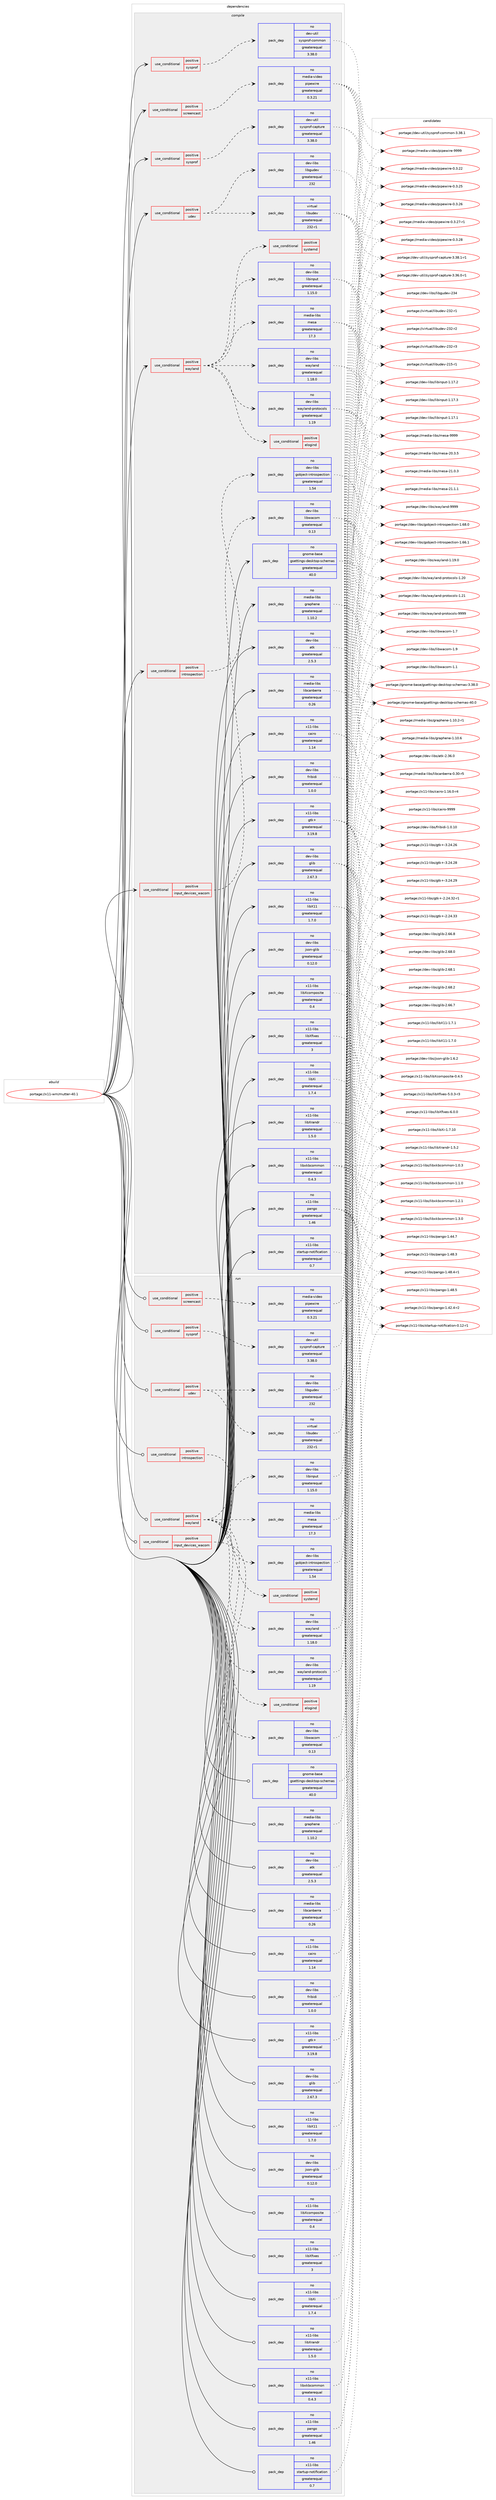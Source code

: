digraph prolog {

# *************
# Graph options
# *************

newrank=true;
concentrate=true;
compound=true;
graph [rankdir=LR,fontname=Helvetica,fontsize=10,ranksep=1.5];#, ranksep=2.5, nodesep=0.2];
edge  [arrowhead=vee];
node  [fontname=Helvetica,fontsize=10];

# **********
# The ebuild
# **********

subgraph cluster_leftcol {
color=gray;
rank=same;
label=<<i>ebuild</i>>;
id [label="portage://x11-wm/mutter-40.1", color=red, width=4, href="../x11-wm/mutter-40.1.svg"];
}

# ****************
# The dependencies
# ****************

subgraph cluster_midcol {
color=gray;
label=<<i>dependencies</i>>;
subgraph cluster_compile {
fillcolor="#eeeeee";
style=filled;
label=<<i>compile</i>>;
subgraph cond490 {
dependency1364 [label=<<TABLE BORDER="0" CELLBORDER="1" CELLSPACING="0" CELLPADDING="4"><TR><TD ROWSPAN="3" CELLPADDING="10">use_conditional</TD></TR><TR><TD>positive</TD></TR><TR><TD>input_devices_wacom</TD></TR></TABLE>>, shape=none, color=red];
subgraph pack823 {
dependency1365 [label=<<TABLE BORDER="0" CELLBORDER="1" CELLSPACING="0" CELLPADDING="4" WIDTH="220"><TR><TD ROWSPAN="6" CELLPADDING="30">pack_dep</TD></TR><TR><TD WIDTH="110">no</TD></TR><TR><TD>dev-libs</TD></TR><TR><TD>libwacom</TD></TR><TR><TD>greaterequal</TD></TR><TR><TD>0.13</TD></TR></TABLE>>, shape=none, color=blue];
}
dependency1364:e -> dependency1365:w [weight=20,style="dashed",arrowhead="vee"];
}
id:e -> dependency1364:w [weight=20,style="solid",arrowhead="vee"];
subgraph cond491 {
dependency1366 [label=<<TABLE BORDER="0" CELLBORDER="1" CELLSPACING="0" CELLPADDING="4"><TR><TD ROWSPAN="3" CELLPADDING="10">use_conditional</TD></TR><TR><TD>positive</TD></TR><TR><TD>introspection</TD></TR></TABLE>>, shape=none, color=red];
subgraph pack824 {
dependency1367 [label=<<TABLE BORDER="0" CELLBORDER="1" CELLSPACING="0" CELLPADDING="4" WIDTH="220"><TR><TD ROWSPAN="6" CELLPADDING="30">pack_dep</TD></TR><TR><TD WIDTH="110">no</TD></TR><TR><TD>dev-libs</TD></TR><TR><TD>gobject-introspection</TD></TR><TR><TD>greaterequal</TD></TR><TR><TD>1.54</TD></TR></TABLE>>, shape=none, color=blue];
}
dependency1366:e -> dependency1367:w [weight=20,style="dashed",arrowhead="vee"];
}
id:e -> dependency1366:w [weight=20,style="solid",arrowhead="vee"];
subgraph cond492 {
dependency1368 [label=<<TABLE BORDER="0" CELLBORDER="1" CELLSPACING="0" CELLPADDING="4"><TR><TD ROWSPAN="3" CELLPADDING="10">use_conditional</TD></TR><TR><TD>positive</TD></TR><TR><TD>screencast</TD></TR></TABLE>>, shape=none, color=red];
subgraph pack825 {
dependency1369 [label=<<TABLE BORDER="0" CELLBORDER="1" CELLSPACING="0" CELLPADDING="4" WIDTH="220"><TR><TD ROWSPAN="6" CELLPADDING="30">pack_dep</TD></TR><TR><TD WIDTH="110">no</TD></TR><TR><TD>media-video</TD></TR><TR><TD>pipewire</TD></TR><TR><TD>greaterequal</TD></TR><TR><TD>0.3.21</TD></TR></TABLE>>, shape=none, color=blue];
}
dependency1368:e -> dependency1369:w [weight=20,style="dashed",arrowhead="vee"];
}
id:e -> dependency1368:w [weight=20,style="solid",arrowhead="vee"];
subgraph cond493 {
dependency1370 [label=<<TABLE BORDER="0" CELLBORDER="1" CELLSPACING="0" CELLPADDING="4"><TR><TD ROWSPAN="3" CELLPADDING="10">use_conditional</TD></TR><TR><TD>positive</TD></TR><TR><TD>sysprof</TD></TR></TABLE>>, shape=none, color=red];
subgraph pack826 {
dependency1371 [label=<<TABLE BORDER="0" CELLBORDER="1" CELLSPACING="0" CELLPADDING="4" WIDTH="220"><TR><TD ROWSPAN="6" CELLPADDING="30">pack_dep</TD></TR><TR><TD WIDTH="110">no</TD></TR><TR><TD>dev-util</TD></TR><TR><TD>sysprof-capture</TD></TR><TR><TD>greaterequal</TD></TR><TR><TD>3.38.0</TD></TR></TABLE>>, shape=none, color=blue];
}
dependency1370:e -> dependency1371:w [weight=20,style="dashed",arrowhead="vee"];
}
id:e -> dependency1370:w [weight=20,style="solid",arrowhead="vee"];
subgraph cond494 {
dependency1372 [label=<<TABLE BORDER="0" CELLBORDER="1" CELLSPACING="0" CELLPADDING="4"><TR><TD ROWSPAN="3" CELLPADDING="10">use_conditional</TD></TR><TR><TD>positive</TD></TR><TR><TD>sysprof</TD></TR></TABLE>>, shape=none, color=red];
subgraph pack827 {
dependency1373 [label=<<TABLE BORDER="0" CELLBORDER="1" CELLSPACING="0" CELLPADDING="4" WIDTH="220"><TR><TD ROWSPAN="6" CELLPADDING="30">pack_dep</TD></TR><TR><TD WIDTH="110">no</TD></TR><TR><TD>dev-util</TD></TR><TR><TD>sysprof-common</TD></TR><TR><TD>greaterequal</TD></TR><TR><TD>3.38.0</TD></TR></TABLE>>, shape=none, color=blue];
}
dependency1372:e -> dependency1373:w [weight=20,style="dashed",arrowhead="vee"];
}
id:e -> dependency1372:w [weight=20,style="solid",arrowhead="vee"];
subgraph cond495 {
dependency1374 [label=<<TABLE BORDER="0" CELLBORDER="1" CELLSPACING="0" CELLPADDING="4"><TR><TD ROWSPAN="3" CELLPADDING="10">use_conditional</TD></TR><TR><TD>positive</TD></TR><TR><TD>udev</TD></TR></TABLE>>, shape=none, color=red];
subgraph pack828 {
dependency1375 [label=<<TABLE BORDER="0" CELLBORDER="1" CELLSPACING="0" CELLPADDING="4" WIDTH="220"><TR><TD ROWSPAN="6" CELLPADDING="30">pack_dep</TD></TR><TR><TD WIDTH="110">no</TD></TR><TR><TD>dev-libs</TD></TR><TR><TD>libgudev</TD></TR><TR><TD>greaterequal</TD></TR><TR><TD>232</TD></TR></TABLE>>, shape=none, color=blue];
}
dependency1374:e -> dependency1375:w [weight=20,style="dashed",arrowhead="vee"];
subgraph pack829 {
dependency1376 [label=<<TABLE BORDER="0" CELLBORDER="1" CELLSPACING="0" CELLPADDING="4" WIDTH="220"><TR><TD ROWSPAN="6" CELLPADDING="30">pack_dep</TD></TR><TR><TD WIDTH="110">no</TD></TR><TR><TD>virtual</TD></TR><TR><TD>libudev</TD></TR><TR><TD>greaterequal</TD></TR><TR><TD>232-r1</TD></TR></TABLE>>, shape=none, color=blue];
}
dependency1374:e -> dependency1376:w [weight=20,style="dashed",arrowhead="vee"];
}
id:e -> dependency1374:w [weight=20,style="solid",arrowhead="vee"];
subgraph cond496 {
dependency1377 [label=<<TABLE BORDER="0" CELLBORDER="1" CELLSPACING="0" CELLPADDING="4"><TR><TD ROWSPAN="3" CELLPADDING="10">use_conditional</TD></TR><TR><TD>positive</TD></TR><TR><TD>wayland</TD></TR></TABLE>>, shape=none, color=red];
subgraph pack830 {
dependency1378 [label=<<TABLE BORDER="0" CELLBORDER="1" CELLSPACING="0" CELLPADDING="4" WIDTH="220"><TR><TD ROWSPAN="6" CELLPADDING="30">pack_dep</TD></TR><TR><TD WIDTH="110">no</TD></TR><TR><TD>dev-libs</TD></TR><TR><TD>wayland-protocols</TD></TR><TR><TD>greaterequal</TD></TR><TR><TD>1.19</TD></TR></TABLE>>, shape=none, color=blue];
}
dependency1377:e -> dependency1378:w [weight=20,style="dashed",arrowhead="vee"];
subgraph pack831 {
dependency1379 [label=<<TABLE BORDER="0" CELLBORDER="1" CELLSPACING="0" CELLPADDING="4" WIDTH="220"><TR><TD ROWSPAN="6" CELLPADDING="30">pack_dep</TD></TR><TR><TD WIDTH="110">no</TD></TR><TR><TD>dev-libs</TD></TR><TR><TD>wayland</TD></TR><TR><TD>greaterequal</TD></TR><TR><TD>1.18.0</TD></TR></TABLE>>, shape=none, color=blue];
}
dependency1377:e -> dependency1379:w [weight=20,style="dashed",arrowhead="vee"];
# *** BEGIN UNKNOWN DEPENDENCY TYPE (TODO) ***
# dependency1377 -> package_dependency(portage://x11-wm/mutter-40.1,install,no,x11-libs,libdrm,none,[,,],any_same_slot,[])
# *** END UNKNOWN DEPENDENCY TYPE (TODO) ***

subgraph pack832 {
dependency1380 [label=<<TABLE BORDER="0" CELLBORDER="1" CELLSPACING="0" CELLPADDING="4" WIDTH="220"><TR><TD ROWSPAN="6" CELLPADDING="30">pack_dep</TD></TR><TR><TD WIDTH="110">no</TD></TR><TR><TD>media-libs</TD></TR><TR><TD>mesa</TD></TR><TR><TD>greaterequal</TD></TR><TR><TD>17.3</TD></TR></TABLE>>, shape=none, color=blue];
}
dependency1377:e -> dependency1380:w [weight=20,style="dashed",arrowhead="vee"];
subgraph pack833 {
dependency1381 [label=<<TABLE BORDER="0" CELLBORDER="1" CELLSPACING="0" CELLPADDING="4" WIDTH="220"><TR><TD ROWSPAN="6" CELLPADDING="30">pack_dep</TD></TR><TR><TD WIDTH="110">no</TD></TR><TR><TD>dev-libs</TD></TR><TR><TD>libinput</TD></TR><TR><TD>greaterequal</TD></TR><TR><TD>1.15.0</TD></TR></TABLE>>, shape=none, color=blue];
}
dependency1377:e -> dependency1381:w [weight=20,style="dashed",arrowhead="vee"];
subgraph cond497 {
dependency1382 [label=<<TABLE BORDER="0" CELLBORDER="1" CELLSPACING="0" CELLPADDING="4"><TR><TD ROWSPAN="3" CELLPADDING="10">use_conditional</TD></TR><TR><TD>positive</TD></TR><TR><TD>systemd</TD></TR></TABLE>>, shape=none, color=red];
# *** BEGIN UNKNOWN DEPENDENCY TYPE (TODO) ***
# dependency1382 -> package_dependency(portage://x11-wm/mutter-40.1,install,no,sys-apps,systemd,none,[,,],[],[])
# *** END UNKNOWN DEPENDENCY TYPE (TODO) ***

}
dependency1377:e -> dependency1382:w [weight=20,style="dashed",arrowhead="vee"];
subgraph cond498 {
dependency1383 [label=<<TABLE BORDER="0" CELLBORDER="1" CELLSPACING="0" CELLPADDING="4"><TR><TD ROWSPAN="3" CELLPADDING="10">use_conditional</TD></TR><TR><TD>positive</TD></TR><TR><TD>elogind</TD></TR></TABLE>>, shape=none, color=red];
# *** BEGIN UNKNOWN DEPENDENCY TYPE (TODO) ***
# dependency1383 -> package_dependency(portage://x11-wm/mutter-40.1,install,no,sys-auth,elogind,none,[,,],[],[])
# *** END UNKNOWN DEPENDENCY TYPE (TODO) ***

}
dependency1377:e -> dependency1383:w [weight=20,style="dashed",arrowhead="vee"];
# *** BEGIN UNKNOWN DEPENDENCY TYPE (TODO) ***
# dependency1377 -> package_dependency(portage://x11-wm/mutter-40.1,install,no,x11-base,xorg-server,none,[,,],[],[use(enable(wayland),none)])
# *** END UNKNOWN DEPENDENCY TYPE (TODO) ***

}
id:e -> dependency1377:w [weight=20,style="solid",arrowhead="vee"];
subgraph pack834 {
dependency1384 [label=<<TABLE BORDER="0" CELLBORDER="1" CELLSPACING="0" CELLPADDING="4" WIDTH="220"><TR><TD ROWSPAN="6" CELLPADDING="30">pack_dep</TD></TR><TR><TD WIDTH="110">no</TD></TR><TR><TD>dev-libs</TD></TR><TR><TD>atk</TD></TR><TR><TD>greaterequal</TD></TR><TR><TD>2.5.3</TD></TR></TABLE>>, shape=none, color=blue];
}
id:e -> dependency1384:w [weight=20,style="solid",arrowhead="vee"];
subgraph pack835 {
dependency1385 [label=<<TABLE BORDER="0" CELLBORDER="1" CELLSPACING="0" CELLPADDING="4" WIDTH="220"><TR><TD ROWSPAN="6" CELLPADDING="30">pack_dep</TD></TR><TR><TD WIDTH="110">no</TD></TR><TR><TD>dev-libs</TD></TR><TR><TD>fribidi</TD></TR><TR><TD>greaterequal</TD></TR><TR><TD>1.0.0</TD></TR></TABLE>>, shape=none, color=blue];
}
id:e -> dependency1385:w [weight=20,style="solid",arrowhead="vee"];
subgraph pack836 {
dependency1386 [label=<<TABLE BORDER="0" CELLBORDER="1" CELLSPACING="0" CELLPADDING="4" WIDTH="220"><TR><TD ROWSPAN="6" CELLPADDING="30">pack_dep</TD></TR><TR><TD WIDTH="110">no</TD></TR><TR><TD>dev-libs</TD></TR><TR><TD>glib</TD></TR><TR><TD>greaterequal</TD></TR><TR><TD>2.67.3</TD></TR></TABLE>>, shape=none, color=blue];
}
id:e -> dependency1386:w [weight=20,style="solid",arrowhead="vee"];
subgraph pack837 {
dependency1387 [label=<<TABLE BORDER="0" CELLBORDER="1" CELLSPACING="0" CELLPADDING="4" WIDTH="220"><TR><TD ROWSPAN="6" CELLPADDING="30">pack_dep</TD></TR><TR><TD WIDTH="110">no</TD></TR><TR><TD>dev-libs</TD></TR><TR><TD>json-glib</TD></TR><TR><TD>greaterequal</TD></TR><TR><TD>0.12.0</TD></TR></TABLE>>, shape=none, color=blue];
}
id:e -> dependency1387:w [weight=20,style="solid",arrowhead="vee"];
# *** BEGIN UNKNOWN DEPENDENCY TYPE (TODO) ***
# id -> package_dependency(portage://x11-wm/mutter-40.1,install,no,dev-util,desktop-file-utils,none,[,,],[],[])
# *** END UNKNOWN DEPENDENCY TYPE (TODO) ***

# *** BEGIN UNKNOWN DEPENDENCY TYPE (TODO) ***
# id -> package_dependency(portage://x11-wm/mutter-40.1,install,no,gnome-base,gnome-desktop,none,[,,],[slot(3),equal],[])
# *** END UNKNOWN DEPENDENCY TYPE (TODO) ***

# *** BEGIN UNKNOWN DEPENDENCY TYPE (TODO) ***
# id -> package_dependency(portage://x11-wm/mutter-40.1,install,no,gnome-base,gnome-settings-daemon,none,[,,],[],[])
# *** END UNKNOWN DEPENDENCY TYPE (TODO) ***

subgraph pack838 {
dependency1388 [label=<<TABLE BORDER="0" CELLBORDER="1" CELLSPACING="0" CELLPADDING="4" WIDTH="220"><TR><TD ROWSPAN="6" CELLPADDING="30">pack_dep</TD></TR><TR><TD WIDTH="110">no</TD></TR><TR><TD>gnome-base</TD></TR><TR><TD>gsettings-desktop-schemas</TD></TR><TR><TD>greaterequal</TD></TR><TR><TD>40.0</TD></TR></TABLE>>, shape=none, color=blue];
}
id:e -> dependency1388:w [weight=20,style="solid",arrowhead="vee"];
subgraph pack839 {
dependency1389 [label=<<TABLE BORDER="0" CELLBORDER="1" CELLSPACING="0" CELLPADDING="4" WIDTH="220"><TR><TD ROWSPAN="6" CELLPADDING="30">pack_dep</TD></TR><TR><TD WIDTH="110">no</TD></TR><TR><TD>media-libs</TD></TR><TR><TD>graphene</TD></TR><TR><TD>greaterequal</TD></TR><TR><TD>1.10.2</TD></TR></TABLE>>, shape=none, color=blue];
}
id:e -> dependency1389:w [weight=20,style="solid",arrowhead="vee"];
subgraph pack840 {
dependency1390 [label=<<TABLE BORDER="0" CELLBORDER="1" CELLSPACING="0" CELLPADDING="4" WIDTH="220"><TR><TD ROWSPAN="6" CELLPADDING="30">pack_dep</TD></TR><TR><TD WIDTH="110">no</TD></TR><TR><TD>media-libs</TD></TR><TR><TD>libcanberra</TD></TR><TR><TD>greaterequal</TD></TR><TR><TD>0.26</TD></TR></TABLE>>, shape=none, color=blue];
}
id:e -> dependency1390:w [weight=20,style="solid",arrowhead="vee"];
# *** BEGIN UNKNOWN DEPENDENCY TYPE (TODO) ***
# id -> package_dependency(portage://x11-wm/mutter-40.1,install,no,media-libs,mesa,none,[,,],[],[use(enable(X),positive),use(enable(egl),none)])
# *** END UNKNOWN DEPENDENCY TYPE (TODO) ***

# *** BEGIN UNKNOWN DEPENDENCY TYPE (TODO) ***
# id -> package_dependency(portage://x11-wm/mutter-40.1,install,no,sys-apps,dbus,none,[,,],[],[])
# *** END UNKNOWN DEPENDENCY TYPE (TODO) ***

# *** BEGIN UNKNOWN DEPENDENCY TYPE (TODO) ***
# id -> package_dependency(portage://x11-wm/mutter-40.1,install,no,x11-base,xorg-proto,none,[,,],[],[])
# *** END UNKNOWN DEPENDENCY TYPE (TODO) ***

subgraph pack841 {
dependency1391 [label=<<TABLE BORDER="0" CELLBORDER="1" CELLSPACING="0" CELLPADDING="4" WIDTH="220"><TR><TD ROWSPAN="6" CELLPADDING="30">pack_dep</TD></TR><TR><TD WIDTH="110">no</TD></TR><TR><TD>x11-libs</TD></TR><TR><TD>cairo</TD></TR><TR><TD>greaterequal</TD></TR><TR><TD>1.14</TD></TR></TABLE>>, shape=none, color=blue];
}
id:e -> dependency1391:w [weight=20,style="solid",arrowhead="vee"];
# *** BEGIN UNKNOWN DEPENDENCY TYPE (TODO) ***
# id -> package_dependency(portage://x11-wm/mutter-40.1,install,no,x11-libs,gdk-pixbuf,none,[,,],[slot(2)],[])
# *** END UNKNOWN DEPENDENCY TYPE (TODO) ***

subgraph pack842 {
dependency1392 [label=<<TABLE BORDER="0" CELLBORDER="1" CELLSPACING="0" CELLPADDING="4" WIDTH="220"><TR><TD ROWSPAN="6" CELLPADDING="30">pack_dep</TD></TR><TR><TD WIDTH="110">no</TD></TR><TR><TD>x11-libs</TD></TR><TR><TD>gtk+</TD></TR><TR><TD>greaterequal</TD></TR><TR><TD>3.19.8</TD></TR></TABLE>>, shape=none, color=blue];
}
id:e -> dependency1392:w [weight=20,style="solid",arrowhead="vee"];
# *** BEGIN UNKNOWN DEPENDENCY TYPE (TODO) ***
# id -> package_dependency(portage://x11-wm/mutter-40.1,install,no,x11-libs,libICE,none,[,,],[],[])
# *** END UNKNOWN DEPENDENCY TYPE (TODO) ***

# *** BEGIN UNKNOWN DEPENDENCY TYPE (TODO) ***
# id -> package_dependency(portage://x11-wm/mutter-40.1,install,no,x11-libs,libSM,none,[,,],[],[])
# *** END UNKNOWN DEPENDENCY TYPE (TODO) ***

subgraph pack843 {
dependency1393 [label=<<TABLE BORDER="0" CELLBORDER="1" CELLSPACING="0" CELLPADDING="4" WIDTH="220"><TR><TD ROWSPAN="6" CELLPADDING="30">pack_dep</TD></TR><TR><TD WIDTH="110">no</TD></TR><TR><TD>x11-libs</TD></TR><TR><TD>libX11</TD></TR><TR><TD>greaterequal</TD></TR><TR><TD>1.7.0</TD></TR></TABLE>>, shape=none, color=blue];
}
id:e -> dependency1393:w [weight=20,style="solid",arrowhead="vee"];
# *** BEGIN UNKNOWN DEPENDENCY TYPE (TODO) ***
# id -> package_dependency(portage://x11-wm/mutter-40.1,install,no,x11-libs,libXau,none,[,,],[],[])
# *** END UNKNOWN DEPENDENCY TYPE (TODO) ***

subgraph pack844 {
dependency1394 [label=<<TABLE BORDER="0" CELLBORDER="1" CELLSPACING="0" CELLPADDING="4" WIDTH="220"><TR><TD ROWSPAN="6" CELLPADDING="30">pack_dep</TD></TR><TR><TD WIDTH="110">no</TD></TR><TR><TD>x11-libs</TD></TR><TR><TD>libXcomposite</TD></TR><TR><TD>greaterequal</TD></TR><TR><TD>0.4</TD></TR></TABLE>>, shape=none, color=blue];
}
id:e -> dependency1394:w [weight=20,style="solid",arrowhead="vee"];
# *** BEGIN UNKNOWN DEPENDENCY TYPE (TODO) ***
# id -> package_dependency(portage://x11-wm/mutter-40.1,install,no,x11-libs,libXcursor,none,[,,],[],[])
# *** END UNKNOWN DEPENDENCY TYPE (TODO) ***

# *** BEGIN UNKNOWN DEPENDENCY TYPE (TODO) ***
# id -> package_dependency(portage://x11-wm/mutter-40.1,install,no,x11-libs,libXdamage,none,[,,],[],[])
# *** END UNKNOWN DEPENDENCY TYPE (TODO) ***

# *** BEGIN UNKNOWN DEPENDENCY TYPE (TODO) ***
# id -> package_dependency(portage://x11-wm/mutter-40.1,install,no,x11-libs,libXext,none,[,,],[],[])
# *** END UNKNOWN DEPENDENCY TYPE (TODO) ***

subgraph pack845 {
dependency1395 [label=<<TABLE BORDER="0" CELLBORDER="1" CELLSPACING="0" CELLPADDING="4" WIDTH="220"><TR><TD ROWSPAN="6" CELLPADDING="30">pack_dep</TD></TR><TR><TD WIDTH="110">no</TD></TR><TR><TD>x11-libs</TD></TR><TR><TD>libXfixes</TD></TR><TR><TD>greaterequal</TD></TR><TR><TD>3</TD></TR></TABLE>>, shape=none, color=blue];
}
id:e -> dependency1395:w [weight=20,style="solid",arrowhead="vee"];
subgraph pack846 {
dependency1396 [label=<<TABLE BORDER="0" CELLBORDER="1" CELLSPACING="0" CELLPADDING="4" WIDTH="220"><TR><TD ROWSPAN="6" CELLPADDING="30">pack_dep</TD></TR><TR><TD WIDTH="110">no</TD></TR><TR><TD>x11-libs</TD></TR><TR><TD>libXi</TD></TR><TR><TD>greaterequal</TD></TR><TR><TD>1.7.4</TD></TR></TABLE>>, shape=none, color=blue];
}
id:e -> dependency1396:w [weight=20,style="solid",arrowhead="vee"];
# *** BEGIN UNKNOWN DEPENDENCY TYPE (TODO) ***
# id -> package_dependency(portage://x11-wm/mutter-40.1,install,no,x11-libs,libXinerama,none,[,,],[],[])
# *** END UNKNOWN DEPENDENCY TYPE (TODO) ***

subgraph pack847 {
dependency1397 [label=<<TABLE BORDER="0" CELLBORDER="1" CELLSPACING="0" CELLPADDING="4" WIDTH="220"><TR><TD ROWSPAN="6" CELLPADDING="30">pack_dep</TD></TR><TR><TD WIDTH="110">no</TD></TR><TR><TD>x11-libs</TD></TR><TR><TD>libXrandr</TD></TR><TR><TD>greaterequal</TD></TR><TR><TD>1.5.0</TD></TR></TABLE>>, shape=none, color=blue];
}
id:e -> dependency1397:w [weight=20,style="solid",arrowhead="vee"];
# *** BEGIN UNKNOWN DEPENDENCY TYPE (TODO) ***
# id -> package_dependency(portage://x11-wm/mutter-40.1,install,no,x11-libs,libXrender,none,[,,],[],[])
# *** END UNKNOWN DEPENDENCY TYPE (TODO) ***

# *** BEGIN UNKNOWN DEPENDENCY TYPE (TODO) ***
# id -> package_dependency(portage://x11-wm/mutter-40.1,install,no,x11-libs,libXtst,none,[,,],[],[])
# *** END UNKNOWN DEPENDENCY TYPE (TODO) ***

# *** BEGIN UNKNOWN DEPENDENCY TYPE (TODO) ***
# id -> package_dependency(portage://x11-wm/mutter-40.1,install,no,x11-libs,libxcb,none,[,,],[],[])
# *** END UNKNOWN DEPENDENCY TYPE (TODO) ***

subgraph pack848 {
dependency1398 [label=<<TABLE BORDER="0" CELLBORDER="1" CELLSPACING="0" CELLPADDING="4" WIDTH="220"><TR><TD ROWSPAN="6" CELLPADDING="30">pack_dep</TD></TR><TR><TD WIDTH="110">no</TD></TR><TR><TD>x11-libs</TD></TR><TR><TD>libxkbcommon</TD></TR><TR><TD>greaterequal</TD></TR><TR><TD>0.4.3</TD></TR></TABLE>>, shape=none, color=blue];
}
id:e -> dependency1398:w [weight=20,style="solid",arrowhead="vee"];
# *** BEGIN UNKNOWN DEPENDENCY TYPE (TODO) ***
# id -> package_dependency(portage://x11-wm/mutter-40.1,install,no,x11-libs,libxkbfile,none,[,,],[],[])
# *** END UNKNOWN DEPENDENCY TYPE (TODO) ***

subgraph pack849 {
dependency1399 [label=<<TABLE BORDER="0" CELLBORDER="1" CELLSPACING="0" CELLPADDING="4" WIDTH="220"><TR><TD ROWSPAN="6" CELLPADDING="30">pack_dep</TD></TR><TR><TD WIDTH="110">no</TD></TR><TR><TD>x11-libs</TD></TR><TR><TD>pango</TD></TR><TR><TD>greaterequal</TD></TR><TR><TD>1.46</TD></TR></TABLE>>, shape=none, color=blue];
}
id:e -> dependency1399:w [weight=20,style="solid",arrowhead="vee"];
subgraph pack850 {
dependency1400 [label=<<TABLE BORDER="0" CELLBORDER="1" CELLSPACING="0" CELLPADDING="4" WIDTH="220"><TR><TD ROWSPAN="6" CELLPADDING="30">pack_dep</TD></TR><TR><TD WIDTH="110">no</TD></TR><TR><TD>x11-libs</TD></TR><TR><TD>startup-notification</TD></TR><TR><TD>greaterequal</TD></TR><TR><TD>0.7</TD></TR></TABLE>>, shape=none, color=blue];
}
id:e -> dependency1400:w [weight=20,style="solid",arrowhead="vee"];
# *** BEGIN UNKNOWN DEPENDENCY TYPE (TODO) ***
# id -> package_dependency(portage://x11-wm/mutter-40.1,install,no,x11-misc,shared-mime-info,none,[,,],[],[])
# *** END UNKNOWN DEPENDENCY TYPE (TODO) ***

# *** BEGIN UNKNOWN DEPENDENCY TYPE (TODO) ***
# id -> package_dependency(portage://x11-wm/mutter-40.1,install,no,x11-misc,xkeyboard-config,none,[,,],[],[])
# *** END UNKNOWN DEPENDENCY TYPE (TODO) ***

}
subgraph cluster_compileandrun {
fillcolor="#eeeeee";
style=filled;
label=<<i>compile and run</i>>;
}
subgraph cluster_run {
fillcolor="#eeeeee";
style=filled;
label=<<i>run</i>>;
subgraph cond499 {
dependency1401 [label=<<TABLE BORDER="0" CELLBORDER="1" CELLSPACING="0" CELLPADDING="4"><TR><TD ROWSPAN="3" CELLPADDING="10">use_conditional</TD></TR><TR><TD>positive</TD></TR><TR><TD>input_devices_wacom</TD></TR></TABLE>>, shape=none, color=red];
subgraph pack851 {
dependency1402 [label=<<TABLE BORDER="0" CELLBORDER="1" CELLSPACING="0" CELLPADDING="4" WIDTH="220"><TR><TD ROWSPAN="6" CELLPADDING="30">pack_dep</TD></TR><TR><TD WIDTH="110">no</TD></TR><TR><TD>dev-libs</TD></TR><TR><TD>libwacom</TD></TR><TR><TD>greaterequal</TD></TR><TR><TD>0.13</TD></TR></TABLE>>, shape=none, color=blue];
}
dependency1401:e -> dependency1402:w [weight=20,style="dashed",arrowhead="vee"];
}
id:e -> dependency1401:w [weight=20,style="solid",arrowhead="odot"];
subgraph cond500 {
dependency1403 [label=<<TABLE BORDER="0" CELLBORDER="1" CELLSPACING="0" CELLPADDING="4"><TR><TD ROWSPAN="3" CELLPADDING="10">use_conditional</TD></TR><TR><TD>positive</TD></TR><TR><TD>introspection</TD></TR></TABLE>>, shape=none, color=red];
subgraph pack852 {
dependency1404 [label=<<TABLE BORDER="0" CELLBORDER="1" CELLSPACING="0" CELLPADDING="4" WIDTH="220"><TR><TD ROWSPAN="6" CELLPADDING="30">pack_dep</TD></TR><TR><TD WIDTH="110">no</TD></TR><TR><TD>dev-libs</TD></TR><TR><TD>gobject-introspection</TD></TR><TR><TD>greaterequal</TD></TR><TR><TD>1.54</TD></TR></TABLE>>, shape=none, color=blue];
}
dependency1403:e -> dependency1404:w [weight=20,style="dashed",arrowhead="vee"];
}
id:e -> dependency1403:w [weight=20,style="solid",arrowhead="odot"];
subgraph cond501 {
dependency1405 [label=<<TABLE BORDER="0" CELLBORDER="1" CELLSPACING="0" CELLPADDING="4"><TR><TD ROWSPAN="3" CELLPADDING="10">use_conditional</TD></TR><TR><TD>positive</TD></TR><TR><TD>screencast</TD></TR></TABLE>>, shape=none, color=red];
subgraph pack853 {
dependency1406 [label=<<TABLE BORDER="0" CELLBORDER="1" CELLSPACING="0" CELLPADDING="4" WIDTH="220"><TR><TD ROWSPAN="6" CELLPADDING="30">pack_dep</TD></TR><TR><TD WIDTH="110">no</TD></TR><TR><TD>media-video</TD></TR><TR><TD>pipewire</TD></TR><TR><TD>greaterequal</TD></TR><TR><TD>0.3.21</TD></TR></TABLE>>, shape=none, color=blue];
}
dependency1405:e -> dependency1406:w [weight=20,style="dashed",arrowhead="vee"];
}
id:e -> dependency1405:w [weight=20,style="solid",arrowhead="odot"];
subgraph cond502 {
dependency1407 [label=<<TABLE BORDER="0" CELLBORDER="1" CELLSPACING="0" CELLPADDING="4"><TR><TD ROWSPAN="3" CELLPADDING="10">use_conditional</TD></TR><TR><TD>positive</TD></TR><TR><TD>sysprof</TD></TR></TABLE>>, shape=none, color=red];
subgraph pack854 {
dependency1408 [label=<<TABLE BORDER="0" CELLBORDER="1" CELLSPACING="0" CELLPADDING="4" WIDTH="220"><TR><TD ROWSPAN="6" CELLPADDING="30">pack_dep</TD></TR><TR><TD WIDTH="110">no</TD></TR><TR><TD>dev-util</TD></TR><TR><TD>sysprof-capture</TD></TR><TR><TD>greaterequal</TD></TR><TR><TD>3.38.0</TD></TR></TABLE>>, shape=none, color=blue];
}
dependency1407:e -> dependency1408:w [weight=20,style="dashed",arrowhead="vee"];
}
id:e -> dependency1407:w [weight=20,style="solid",arrowhead="odot"];
subgraph cond503 {
dependency1409 [label=<<TABLE BORDER="0" CELLBORDER="1" CELLSPACING="0" CELLPADDING="4"><TR><TD ROWSPAN="3" CELLPADDING="10">use_conditional</TD></TR><TR><TD>positive</TD></TR><TR><TD>udev</TD></TR></TABLE>>, shape=none, color=red];
subgraph pack855 {
dependency1410 [label=<<TABLE BORDER="0" CELLBORDER="1" CELLSPACING="0" CELLPADDING="4" WIDTH="220"><TR><TD ROWSPAN="6" CELLPADDING="30">pack_dep</TD></TR><TR><TD WIDTH="110">no</TD></TR><TR><TD>dev-libs</TD></TR><TR><TD>libgudev</TD></TR><TR><TD>greaterequal</TD></TR><TR><TD>232</TD></TR></TABLE>>, shape=none, color=blue];
}
dependency1409:e -> dependency1410:w [weight=20,style="dashed",arrowhead="vee"];
subgraph pack856 {
dependency1411 [label=<<TABLE BORDER="0" CELLBORDER="1" CELLSPACING="0" CELLPADDING="4" WIDTH="220"><TR><TD ROWSPAN="6" CELLPADDING="30">pack_dep</TD></TR><TR><TD WIDTH="110">no</TD></TR><TR><TD>virtual</TD></TR><TR><TD>libudev</TD></TR><TR><TD>greaterequal</TD></TR><TR><TD>232-r1</TD></TR></TABLE>>, shape=none, color=blue];
}
dependency1409:e -> dependency1411:w [weight=20,style="dashed",arrowhead="vee"];
}
id:e -> dependency1409:w [weight=20,style="solid",arrowhead="odot"];
subgraph cond504 {
dependency1412 [label=<<TABLE BORDER="0" CELLBORDER="1" CELLSPACING="0" CELLPADDING="4"><TR><TD ROWSPAN="3" CELLPADDING="10">use_conditional</TD></TR><TR><TD>positive</TD></TR><TR><TD>wayland</TD></TR></TABLE>>, shape=none, color=red];
subgraph pack857 {
dependency1413 [label=<<TABLE BORDER="0" CELLBORDER="1" CELLSPACING="0" CELLPADDING="4" WIDTH="220"><TR><TD ROWSPAN="6" CELLPADDING="30">pack_dep</TD></TR><TR><TD WIDTH="110">no</TD></TR><TR><TD>dev-libs</TD></TR><TR><TD>wayland-protocols</TD></TR><TR><TD>greaterequal</TD></TR><TR><TD>1.19</TD></TR></TABLE>>, shape=none, color=blue];
}
dependency1412:e -> dependency1413:w [weight=20,style="dashed",arrowhead="vee"];
subgraph pack858 {
dependency1414 [label=<<TABLE BORDER="0" CELLBORDER="1" CELLSPACING="0" CELLPADDING="4" WIDTH="220"><TR><TD ROWSPAN="6" CELLPADDING="30">pack_dep</TD></TR><TR><TD WIDTH="110">no</TD></TR><TR><TD>dev-libs</TD></TR><TR><TD>wayland</TD></TR><TR><TD>greaterequal</TD></TR><TR><TD>1.18.0</TD></TR></TABLE>>, shape=none, color=blue];
}
dependency1412:e -> dependency1414:w [weight=20,style="dashed",arrowhead="vee"];
# *** BEGIN UNKNOWN DEPENDENCY TYPE (TODO) ***
# dependency1412 -> package_dependency(portage://x11-wm/mutter-40.1,run,no,x11-libs,libdrm,none,[,,],any_same_slot,[])
# *** END UNKNOWN DEPENDENCY TYPE (TODO) ***

subgraph pack859 {
dependency1415 [label=<<TABLE BORDER="0" CELLBORDER="1" CELLSPACING="0" CELLPADDING="4" WIDTH="220"><TR><TD ROWSPAN="6" CELLPADDING="30">pack_dep</TD></TR><TR><TD WIDTH="110">no</TD></TR><TR><TD>media-libs</TD></TR><TR><TD>mesa</TD></TR><TR><TD>greaterequal</TD></TR><TR><TD>17.3</TD></TR></TABLE>>, shape=none, color=blue];
}
dependency1412:e -> dependency1415:w [weight=20,style="dashed",arrowhead="vee"];
subgraph pack860 {
dependency1416 [label=<<TABLE BORDER="0" CELLBORDER="1" CELLSPACING="0" CELLPADDING="4" WIDTH="220"><TR><TD ROWSPAN="6" CELLPADDING="30">pack_dep</TD></TR><TR><TD WIDTH="110">no</TD></TR><TR><TD>dev-libs</TD></TR><TR><TD>libinput</TD></TR><TR><TD>greaterequal</TD></TR><TR><TD>1.15.0</TD></TR></TABLE>>, shape=none, color=blue];
}
dependency1412:e -> dependency1416:w [weight=20,style="dashed",arrowhead="vee"];
subgraph cond505 {
dependency1417 [label=<<TABLE BORDER="0" CELLBORDER="1" CELLSPACING="0" CELLPADDING="4"><TR><TD ROWSPAN="3" CELLPADDING="10">use_conditional</TD></TR><TR><TD>positive</TD></TR><TR><TD>systemd</TD></TR></TABLE>>, shape=none, color=red];
# *** BEGIN UNKNOWN DEPENDENCY TYPE (TODO) ***
# dependency1417 -> package_dependency(portage://x11-wm/mutter-40.1,run,no,sys-apps,systemd,none,[,,],[],[])
# *** END UNKNOWN DEPENDENCY TYPE (TODO) ***

}
dependency1412:e -> dependency1417:w [weight=20,style="dashed",arrowhead="vee"];
subgraph cond506 {
dependency1418 [label=<<TABLE BORDER="0" CELLBORDER="1" CELLSPACING="0" CELLPADDING="4"><TR><TD ROWSPAN="3" CELLPADDING="10">use_conditional</TD></TR><TR><TD>positive</TD></TR><TR><TD>elogind</TD></TR></TABLE>>, shape=none, color=red];
# *** BEGIN UNKNOWN DEPENDENCY TYPE (TODO) ***
# dependency1418 -> package_dependency(portage://x11-wm/mutter-40.1,run,no,sys-auth,elogind,none,[,,],[],[])
# *** END UNKNOWN DEPENDENCY TYPE (TODO) ***

}
dependency1412:e -> dependency1418:w [weight=20,style="dashed",arrowhead="vee"];
# *** BEGIN UNKNOWN DEPENDENCY TYPE (TODO) ***
# dependency1412 -> package_dependency(portage://x11-wm/mutter-40.1,run,no,x11-base,xorg-server,none,[,,],[],[use(enable(wayland),none)])
# *** END UNKNOWN DEPENDENCY TYPE (TODO) ***

}
id:e -> dependency1412:w [weight=20,style="solid",arrowhead="odot"];
subgraph pack861 {
dependency1419 [label=<<TABLE BORDER="0" CELLBORDER="1" CELLSPACING="0" CELLPADDING="4" WIDTH="220"><TR><TD ROWSPAN="6" CELLPADDING="30">pack_dep</TD></TR><TR><TD WIDTH="110">no</TD></TR><TR><TD>dev-libs</TD></TR><TR><TD>atk</TD></TR><TR><TD>greaterequal</TD></TR><TR><TD>2.5.3</TD></TR></TABLE>>, shape=none, color=blue];
}
id:e -> dependency1419:w [weight=20,style="solid",arrowhead="odot"];
subgraph pack862 {
dependency1420 [label=<<TABLE BORDER="0" CELLBORDER="1" CELLSPACING="0" CELLPADDING="4" WIDTH="220"><TR><TD ROWSPAN="6" CELLPADDING="30">pack_dep</TD></TR><TR><TD WIDTH="110">no</TD></TR><TR><TD>dev-libs</TD></TR><TR><TD>fribidi</TD></TR><TR><TD>greaterequal</TD></TR><TR><TD>1.0.0</TD></TR></TABLE>>, shape=none, color=blue];
}
id:e -> dependency1420:w [weight=20,style="solid",arrowhead="odot"];
subgraph pack863 {
dependency1421 [label=<<TABLE BORDER="0" CELLBORDER="1" CELLSPACING="0" CELLPADDING="4" WIDTH="220"><TR><TD ROWSPAN="6" CELLPADDING="30">pack_dep</TD></TR><TR><TD WIDTH="110">no</TD></TR><TR><TD>dev-libs</TD></TR><TR><TD>glib</TD></TR><TR><TD>greaterequal</TD></TR><TR><TD>2.67.3</TD></TR></TABLE>>, shape=none, color=blue];
}
id:e -> dependency1421:w [weight=20,style="solid",arrowhead="odot"];
subgraph pack864 {
dependency1422 [label=<<TABLE BORDER="0" CELLBORDER="1" CELLSPACING="0" CELLPADDING="4" WIDTH="220"><TR><TD ROWSPAN="6" CELLPADDING="30">pack_dep</TD></TR><TR><TD WIDTH="110">no</TD></TR><TR><TD>dev-libs</TD></TR><TR><TD>json-glib</TD></TR><TR><TD>greaterequal</TD></TR><TR><TD>0.12.0</TD></TR></TABLE>>, shape=none, color=blue];
}
id:e -> dependency1422:w [weight=20,style="solid",arrowhead="odot"];
# *** BEGIN UNKNOWN DEPENDENCY TYPE (TODO) ***
# id -> package_dependency(portage://x11-wm/mutter-40.1,run,no,gnome-base,gnome-desktop,none,[,,],[slot(3),equal],[])
# *** END UNKNOWN DEPENDENCY TYPE (TODO) ***

# *** BEGIN UNKNOWN DEPENDENCY TYPE (TODO) ***
# id -> package_dependency(portage://x11-wm/mutter-40.1,run,no,gnome-base,gnome-settings-daemon,none,[,,],[],[])
# *** END UNKNOWN DEPENDENCY TYPE (TODO) ***

subgraph pack865 {
dependency1423 [label=<<TABLE BORDER="0" CELLBORDER="1" CELLSPACING="0" CELLPADDING="4" WIDTH="220"><TR><TD ROWSPAN="6" CELLPADDING="30">pack_dep</TD></TR><TR><TD WIDTH="110">no</TD></TR><TR><TD>gnome-base</TD></TR><TR><TD>gsettings-desktop-schemas</TD></TR><TR><TD>greaterequal</TD></TR><TR><TD>40.0</TD></TR></TABLE>>, shape=none, color=blue];
}
id:e -> dependency1423:w [weight=20,style="solid",arrowhead="odot"];
# *** BEGIN UNKNOWN DEPENDENCY TYPE (TODO) ***
# id -> package_dependency(portage://x11-wm/mutter-40.1,run,no,gnome-extra,zenity,none,[,,],[],[])
# *** END UNKNOWN DEPENDENCY TYPE (TODO) ***

subgraph pack866 {
dependency1424 [label=<<TABLE BORDER="0" CELLBORDER="1" CELLSPACING="0" CELLPADDING="4" WIDTH="220"><TR><TD ROWSPAN="6" CELLPADDING="30">pack_dep</TD></TR><TR><TD WIDTH="110">no</TD></TR><TR><TD>media-libs</TD></TR><TR><TD>graphene</TD></TR><TR><TD>greaterequal</TD></TR><TR><TD>1.10.2</TD></TR></TABLE>>, shape=none, color=blue];
}
id:e -> dependency1424:w [weight=20,style="solid",arrowhead="odot"];
subgraph pack867 {
dependency1425 [label=<<TABLE BORDER="0" CELLBORDER="1" CELLSPACING="0" CELLPADDING="4" WIDTH="220"><TR><TD ROWSPAN="6" CELLPADDING="30">pack_dep</TD></TR><TR><TD WIDTH="110">no</TD></TR><TR><TD>media-libs</TD></TR><TR><TD>libcanberra</TD></TR><TR><TD>greaterequal</TD></TR><TR><TD>0.26</TD></TR></TABLE>>, shape=none, color=blue];
}
id:e -> dependency1425:w [weight=20,style="solid",arrowhead="odot"];
# *** BEGIN UNKNOWN DEPENDENCY TYPE (TODO) ***
# id -> package_dependency(portage://x11-wm/mutter-40.1,run,no,media-libs,mesa,none,[,,],[],[use(enable(X),positive),use(enable(egl),none)])
# *** END UNKNOWN DEPENDENCY TYPE (TODO) ***

# *** BEGIN UNKNOWN DEPENDENCY TYPE (TODO) ***
# id -> package_dependency(portage://x11-wm/mutter-40.1,run,no,sys-apps,dbus,none,[,,],[],[])
# *** END UNKNOWN DEPENDENCY TYPE (TODO) ***

subgraph pack868 {
dependency1426 [label=<<TABLE BORDER="0" CELLBORDER="1" CELLSPACING="0" CELLPADDING="4" WIDTH="220"><TR><TD ROWSPAN="6" CELLPADDING="30">pack_dep</TD></TR><TR><TD WIDTH="110">no</TD></TR><TR><TD>x11-libs</TD></TR><TR><TD>cairo</TD></TR><TR><TD>greaterequal</TD></TR><TR><TD>1.14</TD></TR></TABLE>>, shape=none, color=blue];
}
id:e -> dependency1426:w [weight=20,style="solid",arrowhead="odot"];
# *** BEGIN UNKNOWN DEPENDENCY TYPE (TODO) ***
# id -> package_dependency(portage://x11-wm/mutter-40.1,run,no,x11-libs,gdk-pixbuf,none,[,,],[slot(2)],[])
# *** END UNKNOWN DEPENDENCY TYPE (TODO) ***

subgraph pack869 {
dependency1427 [label=<<TABLE BORDER="0" CELLBORDER="1" CELLSPACING="0" CELLPADDING="4" WIDTH="220"><TR><TD ROWSPAN="6" CELLPADDING="30">pack_dep</TD></TR><TR><TD WIDTH="110">no</TD></TR><TR><TD>x11-libs</TD></TR><TR><TD>gtk+</TD></TR><TR><TD>greaterequal</TD></TR><TR><TD>3.19.8</TD></TR></TABLE>>, shape=none, color=blue];
}
id:e -> dependency1427:w [weight=20,style="solid",arrowhead="odot"];
# *** BEGIN UNKNOWN DEPENDENCY TYPE (TODO) ***
# id -> package_dependency(portage://x11-wm/mutter-40.1,run,no,x11-libs,libICE,none,[,,],[],[])
# *** END UNKNOWN DEPENDENCY TYPE (TODO) ***

# *** BEGIN UNKNOWN DEPENDENCY TYPE (TODO) ***
# id -> package_dependency(portage://x11-wm/mutter-40.1,run,no,x11-libs,libSM,none,[,,],[],[])
# *** END UNKNOWN DEPENDENCY TYPE (TODO) ***

subgraph pack870 {
dependency1428 [label=<<TABLE BORDER="0" CELLBORDER="1" CELLSPACING="0" CELLPADDING="4" WIDTH="220"><TR><TD ROWSPAN="6" CELLPADDING="30">pack_dep</TD></TR><TR><TD WIDTH="110">no</TD></TR><TR><TD>x11-libs</TD></TR><TR><TD>libX11</TD></TR><TR><TD>greaterequal</TD></TR><TR><TD>1.7.0</TD></TR></TABLE>>, shape=none, color=blue];
}
id:e -> dependency1428:w [weight=20,style="solid",arrowhead="odot"];
# *** BEGIN UNKNOWN DEPENDENCY TYPE (TODO) ***
# id -> package_dependency(portage://x11-wm/mutter-40.1,run,no,x11-libs,libXau,none,[,,],[],[])
# *** END UNKNOWN DEPENDENCY TYPE (TODO) ***

subgraph pack871 {
dependency1429 [label=<<TABLE BORDER="0" CELLBORDER="1" CELLSPACING="0" CELLPADDING="4" WIDTH="220"><TR><TD ROWSPAN="6" CELLPADDING="30">pack_dep</TD></TR><TR><TD WIDTH="110">no</TD></TR><TR><TD>x11-libs</TD></TR><TR><TD>libXcomposite</TD></TR><TR><TD>greaterequal</TD></TR><TR><TD>0.4</TD></TR></TABLE>>, shape=none, color=blue];
}
id:e -> dependency1429:w [weight=20,style="solid",arrowhead="odot"];
# *** BEGIN UNKNOWN DEPENDENCY TYPE (TODO) ***
# id -> package_dependency(portage://x11-wm/mutter-40.1,run,no,x11-libs,libXcursor,none,[,,],[],[])
# *** END UNKNOWN DEPENDENCY TYPE (TODO) ***

# *** BEGIN UNKNOWN DEPENDENCY TYPE (TODO) ***
# id -> package_dependency(portage://x11-wm/mutter-40.1,run,no,x11-libs,libXdamage,none,[,,],[],[])
# *** END UNKNOWN DEPENDENCY TYPE (TODO) ***

# *** BEGIN UNKNOWN DEPENDENCY TYPE (TODO) ***
# id -> package_dependency(portage://x11-wm/mutter-40.1,run,no,x11-libs,libXext,none,[,,],[],[])
# *** END UNKNOWN DEPENDENCY TYPE (TODO) ***

subgraph pack872 {
dependency1430 [label=<<TABLE BORDER="0" CELLBORDER="1" CELLSPACING="0" CELLPADDING="4" WIDTH="220"><TR><TD ROWSPAN="6" CELLPADDING="30">pack_dep</TD></TR><TR><TD WIDTH="110">no</TD></TR><TR><TD>x11-libs</TD></TR><TR><TD>libXfixes</TD></TR><TR><TD>greaterequal</TD></TR><TR><TD>3</TD></TR></TABLE>>, shape=none, color=blue];
}
id:e -> dependency1430:w [weight=20,style="solid",arrowhead="odot"];
subgraph pack873 {
dependency1431 [label=<<TABLE BORDER="0" CELLBORDER="1" CELLSPACING="0" CELLPADDING="4" WIDTH="220"><TR><TD ROWSPAN="6" CELLPADDING="30">pack_dep</TD></TR><TR><TD WIDTH="110">no</TD></TR><TR><TD>x11-libs</TD></TR><TR><TD>libXi</TD></TR><TR><TD>greaterequal</TD></TR><TR><TD>1.7.4</TD></TR></TABLE>>, shape=none, color=blue];
}
id:e -> dependency1431:w [weight=20,style="solid",arrowhead="odot"];
# *** BEGIN UNKNOWN DEPENDENCY TYPE (TODO) ***
# id -> package_dependency(portage://x11-wm/mutter-40.1,run,no,x11-libs,libXinerama,none,[,,],[],[])
# *** END UNKNOWN DEPENDENCY TYPE (TODO) ***

subgraph pack874 {
dependency1432 [label=<<TABLE BORDER="0" CELLBORDER="1" CELLSPACING="0" CELLPADDING="4" WIDTH="220"><TR><TD ROWSPAN="6" CELLPADDING="30">pack_dep</TD></TR><TR><TD WIDTH="110">no</TD></TR><TR><TD>x11-libs</TD></TR><TR><TD>libXrandr</TD></TR><TR><TD>greaterequal</TD></TR><TR><TD>1.5.0</TD></TR></TABLE>>, shape=none, color=blue];
}
id:e -> dependency1432:w [weight=20,style="solid",arrowhead="odot"];
# *** BEGIN UNKNOWN DEPENDENCY TYPE (TODO) ***
# id -> package_dependency(portage://x11-wm/mutter-40.1,run,no,x11-libs,libXrender,none,[,,],[],[])
# *** END UNKNOWN DEPENDENCY TYPE (TODO) ***

# *** BEGIN UNKNOWN DEPENDENCY TYPE (TODO) ***
# id -> package_dependency(portage://x11-wm/mutter-40.1,run,no,x11-libs,libXtst,none,[,,],[],[])
# *** END UNKNOWN DEPENDENCY TYPE (TODO) ***

# *** BEGIN UNKNOWN DEPENDENCY TYPE (TODO) ***
# id -> package_dependency(portage://x11-wm/mutter-40.1,run,no,x11-libs,libxcb,none,[,,],[],[])
# *** END UNKNOWN DEPENDENCY TYPE (TODO) ***

subgraph pack875 {
dependency1433 [label=<<TABLE BORDER="0" CELLBORDER="1" CELLSPACING="0" CELLPADDING="4" WIDTH="220"><TR><TD ROWSPAN="6" CELLPADDING="30">pack_dep</TD></TR><TR><TD WIDTH="110">no</TD></TR><TR><TD>x11-libs</TD></TR><TR><TD>libxkbcommon</TD></TR><TR><TD>greaterequal</TD></TR><TR><TD>0.4.3</TD></TR></TABLE>>, shape=none, color=blue];
}
id:e -> dependency1433:w [weight=20,style="solid",arrowhead="odot"];
# *** BEGIN UNKNOWN DEPENDENCY TYPE (TODO) ***
# id -> package_dependency(portage://x11-wm/mutter-40.1,run,no,x11-libs,libxkbfile,none,[,,],[],[])
# *** END UNKNOWN DEPENDENCY TYPE (TODO) ***

subgraph pack876 {
dependency1434 [label=<<TABLE BORDER="0" CELLBORDER="1" CELLSPACING="0" CELLPADDING="4" WIDTH="220"><TR><TD ROWSPAN="6" CELLPADDING="30">pack_dep</TD></TR><TR><TD WIDTH="110">no</TD></TR><TR><TD>x11-libs</TD></TR><TR><TD>pango</TD></TR><TR><TD>greaterequal</TD></TR><TR><TD>1.46</TD></TR></TABLE>>, shape=none, color=blue];
}
id:e -> dependency1434:w [weight=20,style="solid",arrowhead="odot"];
subgraph pack877 {
dependency1435 [label=<<TABLE BORDER="0" CELLBORDER="1" CELLSPACING="0" CELLPADDING="4" WIDTH="220"><TR><TD ROWSPAN="6" CELLPADDING="30">pack_dep</TD></TR><TR><TD WIDTH="110">no</TD></TR><TR><TD>x11-libs</TD></TR><TR><TD>startup-notification</TD></TR><TR><TD>greaterequal</TD></TR><TR><TD>0.7</TD></TR></TABLE>>, shape=none, color=blue];
}
id:e -> dependency1435:w [weight=20,style="solid",arrowhead="odot"];
# *** BEGIN UNKNOWN DEPENDENCY TYPE (TODO) ***
# id -> package_dependency(portage://x11-wm/mutter-40.1,run,no,x11-misc,xkeyboard-config,none,[,,],[],[])
# *** END UNKNOWN DEPENDENCY TYPE (TODO) ***

}
}

# **************
# The candidates
# **************

subgraph cluster_choices {
rank=same;
color=gray;
label=<<i>candidates</i>>;

subgraph choice823 {
color=black;
nodesep=1;
choice10010111845108105981154710810598119979911110945494649 [label="portage://dev-libs/libwacom-1.1", color=red, width=4,href="../dev-libs/libwacom-1.1.svg"];
choice10010111845108105981154710810598119979911110945494655 [label="portage://dev-libs/libwacom-1.7", color=red, width=4,href="../dev-libs/libwacom-1.7.svg"];
choice10010111845108105981154710810598119979911110945494657 [label="portage://dev-libs/libwacom-1.9", color=red, width=4,href="../dev-libs/libwacom-1.9.svg"];
dependency1365:e -> choice10010111845108105981154710810598119979911110945494649:w [style=dotted,weight="100"];
dependency1365:e -> choice10010111845108105981154710810598119979911110945494655:w [style=dotted,weight="100"];
dependency1365:e -> choice10010111845108105981154710810598119979911110945494657:w [style=dotted,weight="100"];
}
subgraph choice824 {
color=black;
nodesep=1;
choice1001011184510810598115471031119810610199116451051101161141111151121019911610511111045494654544649 [label="portage://dev-libs/gobject-introspection-1.66.1", color=red, width=4,href="../dev-libs/gobject-introspection-1.66.1.svg"];
choice1001011184510810598115471031119810610199116451051101161141111151121019911610511111045494654564648 [label="portage://dev-libs/gobject-introspection-1.68.0", color=red, width=4,href="../dev-libs/gobject-introspection-1.68.0.svg"];
dependency1367:e -> choice1001011184510810598115471031119810610199116451051101161141111151121019911610511111045494654544649:w [style=dotted,weight="100"];
dependency1367:e -> choice1001011184510810598115471031119810610199116451051101161141111151121019911610511111045494654564648:w [style=dotted,weight="100"];
}
subgraph choice825 {
color=black;
nodesep=1;
choice10910110010597451181051001011114711210511210111910511410145484651465050 [label="portage://media-video/pipewire-0.3.22", color=red, width=4,href="../media-video/pipewire-0.3.22.svg"];
choice10910110010597451181051001011114711210511210111910511410145484651465053 [label="portage://media-video/pipewire-0.3.25", color=red, width=4,href="../media-video/pipewire-0.3.25.svg"];
choice10910110010597451181051001011114711210511210111910511410145484651465054 [label="portage://media-video/pipewire-0.3.26", color=red, width=4,href="../media-video/pipewire-0.3.26.svg"];
choice109101100105974511810510010111147112105112101119105114101454846514650554511449 [label="portage://media-video/pipewire-0.3.27-r1", color=red, width=4,href="../media-video/pipewire-0.3.27-r1.svg"];
choice10910110010597451181051001011114711210511210111910511410145484651465056 [label="portage://media-video/pipewire-0.3.28", color=red, width=4,href="../media-video/pipewire-0.3.28.svg"];
choice1091011001059745118105100101111471121051121011191051141014557575757 [label="portage://media-video/pipewire-9999", color=red, width=4,href="../media-video/pipewire-9999.svg"];
dependency1369:e -> choice10910110010597451181051001011114711210511210111910511410145484651465050:w [style=dotted,weight="100"];
dependency1369:e -> choice10910110010597451181051001011114711210511210111910511410145484651465053:w [style=dotted,weight="100"];
dependency1369:e -> choice10910110010597451181051001011114711210511210111910511410145484651465054:w [style=dotted,weight="100"];
dependency1369:e -> choice109101100105974511810510010111147112105112101119105114101454846514650554511449:w [style=dotted,weight="100"];
dependency1369:e -> choice10910110010597451181051001011114711210511210111910511410145484651465056:w [style=dotted,weight="100"];
dependency1369:e -> choice1091011001059745118105100101111471121051121011191051141014557575757:w [style=dotted,weight="100"];
}
subgraph choice826 {
color=black;
nodesep=1;
choice1001011184511711610510847115121115112114111102459997112116117114101455146515446484511449 [label="portage://dev-util/sysprof-capture-3.36.0-r1", color=red, width=4,href="../dev-util/sysprof-capture-3.36.0-r1.svg"];
choice1001011184511711610510847115121115112114111102459997112116117114101455146515646494511449 [label="portage://dev-util/sysprof-capture-3.38.1-r1", color=red, width=4,href="../dev-util/sysprof-capture-3.38.1-r1.svg"];
dependency1371:e -> choice1001011184511711610510847115121115112114111102459997112116117114101455146515446484511449:w [style=dotted,weight="100"];
dependency1371:e -> choice1001011184511711610510847115121115112114111102459997112116117114101455146515646494511449:w [style=dotted,weight="100"];
}
subgraph choice827 {
color=black;
nodesep=1;
choice1001011184511711610510847115121115112114111102459911110910911111045514651564649 [label="portage://dev-util/sysprof-common-3.38.1", color=red, width=4,href="../dev-util/sysprof-common-3.38.1.svg"];
dependency1373:e -> choice1001011184511711610510847115121115112114111102459911110910911111045514651564649:w [style=dotted,weight="100"];
}
subgraph choice828 {
color=black;
nodesep=1;
choice1001011184510810598115471081059810311710010111845505152 [label="portage://dev-libs/libgudev-234", color=red, width=4,href="../dev-libs/libgudev-234.svg"];
dependency1375:e -> choice1001011184510810598115471081059810311710010111845505152:w [style=dotted,weight="100"];
}
subgraph choice829 {
color=black;
nodesep=1;
choice118105114116117971084710810598117100101118455049534511449 [label="portage://virtual/libudev-215-r1", color=red, width=4,href="../virtual/libudev-215-r1.svg"];
choice118105114116117971084710810598117100101118455051504511449 [label="portage://virtual/libudev-232-r1", color=red, width=4,href="../virtual/libudev-232-r1.svg"];
choice118105114116117971084710810598117100101118455051504511450 [label="portage://virtual/libudev-232-r2", color=red, width=4,href="../virtual/libudev-232-r2.svg"];
choice118105114116117971084710810598117100101118455051504511451 [label="portage://virtual/libudev-232-r3", color=red, width=4,href="../virtual/libudev-232-r3.svg"];
dependency1376:e -> choice118105114116117971084710810598117100101118455049534511449:w [style=dotted,weight="100"];
dependency1376:e -> choice118105114116117971084710810598117100101118455051504511449:w [style=dotted,weight="100"];
dependency1376:e -> choice118105114116117971084710810598117100101118455051504511450:w [style=dotted,weight="100"];
dependency1376:e -> choice118105114116117971084710810598117100101118455051504511451:w [style=dotted,weight="100"];
}
subgraph choice830 {
color=black;
nodesep=1;
choice100101118451081059811547119971211089711010045112114111116111991111081154549465048 [label="portage://dev-libs/wayland-protocols-1.20", color=red, width=4,href="../dev-libs/wayland-protocols-1.20.svg"];
choice100101118451081059811547119971211089711010045112114111116111991111081154549465049 [label="portage://dev-libs/wayland-protocols-1.21", color=red, width=4,href="../dev-libs/wayland-protocols-1.21.svg"];
choice100101118451081059811547119971211089711010045112114111116111991111081154557575757 [label="portage://dev-libs/wayland-protocols-9999", color=red, width=4,href="../dev-libs/wayland-protocols-9999.svg"];
dependency1378:e -> choice100101118451081059811547119971211089711010045112114111116111991111081154549465048:w [style=dotted,weight="100"];
dependency1378:e -> choice100101118451081059811547119971211089711010045112114111116111991111081154549465049:w [style=dotted,weight="100"];
dependency1378:e -> choice100101118451081059811547119971211089711010045112114111116111991111081154557575757:w [style=dotted,weight="100"];
}
subgraph choice831 {
color=black;
nodesep=1;
choice100101118451081059811547119971211089711010045494649574648 [label="portage://dev-libs/wayland-1.19.0", color=red, width=4,href="../dev-libs/wayland-1.19.0.svg"];
choice10010111845108105981154711997121108971101004557575757 [label="portage://dev-libs/wayland-9999", color=red, width=4,href="../dev-libs/wayland-9999.svg"];
dependency1379:e -> choice100101118451081059811547119971211089711010045494649574648:w [style=dotted,weight="100"];
dependency1379:e -> choice10010111845108105981154711997121108971101004557575757:w [style=dotted,weight="100"];
}
subgraph choice832 {
color=black;
nodesep=1;
choice109101100105974510810598115471091011159745504846514653 [label="portage://media-libs/mesa-20.3.5", color=red, width=4,href="../media-libs/mesa-20.3.5.svg"];
choice109101100105974510810598115471091011159745504946484651 [label="portage://media-libs/mesa-21.0.3", color=red, width=4,href="../media-libs/mesa-21.0.3.svg"];
choice109101100105974510810598115471091011159745504946494649 [label="portage://media-libs/mesa-21.1.1", color=red, width=4,href="../media-libs/mesa-21.1.1.svg"];
choice10910110010597451081059811547109101115974557575757 [label="portage://media-libs/mesa-9999", color=red, width=4,href="../media-libs/mesa-9999.svg"];
dependency1380:e -> choice109101100105974510810598115471091011159745504846514653:w [style=dotted,weight="100"];
dependency1380:e -> choice109101100105974510810598115471091011159745504946484651:w [style=dotted,weight="100"];
dependency1380:e -> choice109101100105974510810598115471091011159745504946494649:w [style=dotted,weight="100"];
dependency1380:e -> choice10910110010597451081059811547109101115974557575757:w [style=dotted,weight="100"];
}
subgraph choice833 {
color=black;
nodesep=1;
choice1001011184510810598115471081059810511011211711645494649554649 [label="portage://dev-libs/libinput-1.17.1", color=red, width=4,href="../dev-libs/libinput-1.17.1.svg"];
choice1001011184510810598115471081059810511011211711645494649554650 [label="portage://dev-libs/libinput-1.17.2", color=red, width=4,href="../dev-libs/libinput-1.17.2.svg"];
choice1001011184510810598115471081059810511011211711645494649554651 [label="portage://dev-libs/libinput-1.17.3", color=red, width=4,href="../dev-libs/libinput-1.17.3.svg"];
dependency1381:e -> choice1001011184510810598115471081059810511011211711645494649554649:w [style=dotted,weight="100"];
dependency1381:e -> choice1001011184510810598115471081059810511011211711645494649554650:w [style=dotted,weight="100"];
dependency1381:e -> choice1001011184510810598115471081059810511011211711645494649554651:w [style=dotted,weight="100"];
}
subgraph choice834 {
color=black;
nodesep=1;
choice1001011184510810598115479711610745504651544648 [label="portage://dev-libs/atk-2.36.0", color=red, width=4,href="../dev-libs/atk-2.36.0.svg"];
dependency1384:e -> choice1001011184510810598115479711610745504651544648:w [style=dotted,weight="100"];
}
subgraph choice835 {
color=black;
nodesep=1;
choice1001011184510810598115471021141059810510010545494648464948 [label="portage://dev-libs/fribidi-1.0.10", color=red, width=4,href="../dev-libs/fribidi-1.0.10.svg"];
dependency1385:e -> choice1001011184510810598115471021141059810510010545494648464948:w [style=dotted,weight="100"];
}
subgraph choice836 {
color=black;
nodesep=1;
choice1001011184510810598115471031081059845504654544655 [label="portage://dev-libs/glib-2.66.7", color=red, width=4,href="../dev-libs/glib-2.66.7.svg"];
choice1001011184510810598115471031081059845504654544656 [label="portage://dev-libs/glib-2.66.8", color=red, width=4,href="../dev-libs/glib-2.66.8.svg"];
choice1001011184510810598115471031081059845504654564648 [label="portage://dev-libs/glib-2.68.0", color=red, width=4,href="../dev-libs/glib-2.68.0.svg"];
choice1001011184510810598115471031081059845504654564649 [label="portage://dev-libs/glib-2.68.1", color=red, width=4,href="../dev-libs/glib-2.68.1.svg"];
choice1001011184510810598115471031081059845504654564650 [label="portage://dev-libs/glib-2.68.2", color=red, width=4,href="../dev-libs/glib-2.68.2.svg"];
dependency1386:e -> choice1001011184510810598115471031081059845504654544655:w [style=dotted,weight="100"];
dependency1386:e -> choice1001011184510810598115471031081059845504654544656:w [style=dotted,weight="100"];
dependency1386:e -> choice1001011184510810598115471031081059845504654564648:w [style=dotted,weight="100"];
dependency1386:e -> choice1001011184510810598115471031081059845504654564649:w [style=dotted,weight="100"];
dependency1386:e -> choice1001011184510810598115471031081059845504654564650:w [style=dotted,weight="100"];
}
subgraph choice837 {
color=black;
nodesep=1;
choice1001011184510810598115471061151111104510310810598454946544650 [label="portage://dev-libs/json-glib-1.6.2", color=red, width=4,href="../dev-libs/json-glib-1.6.2.svg"];
dependency1387:e -> choice1001011184510810598115471061151111104510310810598454946544650:w [style=dotted,weight="100"];
}
subgraph choice838 {
color=black;
nodesep=1;
choice103110111109101459897115101471031151011161161051101031154510010111510711611111245115991041011099711545514651564648 [label="portage://gnome-base/gsettings-desktop-schemas-3.38.0", color=red, width=4,href="../gnome-base/gsettings-desktop-schemas-3.38.0.svg"];
choice10311011110910145989711510147103115101116116105110103115451001011151071161111124511599104101109971154552484648 [label="portage://gnome-base/gsettings-desktop-schemas-40.0", color=red, width=4,href="../gnome-base/gsettings-desktop-schemas-40.0.svg"];
dependency1388:e -> choice103110111109101459897115101471031151011161161051101031154510010111510711611111245115991041011099711545514651564648:w [style=dotted,weight="100"];
dependency1388:e -> choice10311011110910145989711510147103115101116116105110103115451001011151071161111124511599104101109971154552484648:w [style=dotted,weight="100"];
}
subgraph choice839 {
color=black;
nodesep=1;
choice1091011001059745108105981154710311497112104101110101454946494846504511449 [label="portage://media-libs/graphene-1.10.2-r1", color=red, width=4,href="../media-libs/graphene-1.10.2-r1.svg"];
choice109101100105974510810598115471031149711210410111010145494649484654 [label="portage://media-libs/graphene-1.10.6", color=red, width=4,href="../media-libs/graphene-1.10.6.svg"];
dependency1389:e -> choice1091011001059745108105981154710311497112104101110101454946494846504511449:w [style=dotted,weight="100"];
dependency1389:e -> choice109101100105974510810598115471031149711210410111010145494649484654:w [style=dotted,weight="100"];
}
subgraph choice840 {
color=black;
nodesep=1;
choice10910110010597451081059811547108105989997110981011141149745484651484511453 [label="portage://media-libs/libcanberra-0.30-r5", color=red, width=4,href="../media-libs/libcanberra-0.30-r5.svg"];
dependency1390:e -> choice10910110010597451081059811547108105989997110981011141149745484651484511453:w [style=dotted,weight="100"];
}
subgraph choice841 {
color=black;
nodesep=1;
choice12049494510810598115479997105114111454946495446484511452 [label="portage://x11-libs/cairo-1.16.0-r4", color=red, width=4,href="../x11-libs/cairo-1.16.0-r4.svg"];
choice120494945108105981154799971051141114557575757 [label="portage://x11-libs/cairo-9999", color=red, width=4,href="../x11-libs/cairo-9999.svg"];
dependency1391:e -> choice12049494510810598115479997105114111454946495446484511452:w [style=dotted,weight="100"];
dependency1391:e -> choice120494945108105981154799971051141114557575757:w [style=dotted,weight="100"];
}
subgraph choice842 {
color=black;
nodesep=1;
choice12049494510810598115471031161074345504650524651504511449 [label="portage://x11-libs/gtk+-2.24.32-r1", color=red, width=4,href="../x11-libs/gtk+-2.24.32-r1.svg"];
choice1204949451081059811547103116107434550465052465151 [label="portage://x11-libs/gtk+-2.24.33", color=red, width=4,href="../x11-libs/gtk+-2.24.33.svg"];
choice1204949451081059811547103116107434551465052465054 [label="portage://x11-libs/gtk+-3.24.26", color=red, width=4,href="../x11-libs/gtk+-3.24.26.svg"];
choice1204949451081059811547103116107434551465052465056 [label="portage://x11-libs/gtk+-3.24.28", color=red, width=4,href="../x11-libs/gtk+-3.24.28.svg"];
choice1204949451081059811547103116107434551465052465057 [label="portage://x11-libs/gtk+-3.24.29", color=red, width=4,href="../x11-libs/gtk+-3.24.29.svg"];
dependency1392:e -> choice12049494510810598115471031161074345504650524651504511449:w [style=dotted,weight="100"];
dependency1392:e -> choice1204949451081059811547103116107434550465052465151:w [style=dotted,weight="100"];
dependency1392:e -> choice1204949451081059811547103116107434551465052465054:w [style=dotted,weight="100"];
dependency1392:e -> choice1204949451081059811547103116107434551465052465056:w [style=dotted,weight="100"];
dependency1392:e -> choice1204949451081059811547103116107434551465052465057:w [style=dotted,weight="100"];
}
subgraph choice843 {
color=black;
nodesep=1;
choice120494945108105981154710810598884949454946554648 [label="portage://x11-libs/libX11-1.7.0", color=red, width=4,href="../x11-libs/libX11-1.7.0.svg"];
choice120494945108105981154710810598884949454946554649 [label="portage://x11-libs/libX11-1.7.1", color=red, width=4,href="../x11-libs/libX11-1.7.1.svg"];
dependency1393:e -> choice120494945108105981154710810598884949454946554648:w [style=dotted,weight="100"];
dependency1393:e -> choice120494945108105981154710810598884949454946554649:w [style=dotted,weight="100"];
}
subgraph choice844 {
color=black;
nodesep=1;
choice1204949451081059811547108105988899111109112111115105116101454846524653 [label="portage://x11-libs/libXcomposite-0.4.5", color=red, width=4,href="../x11-libs/libXcomposite-0.4.5.svg"];
dependency1394:e -> choice1204949451081059811547108105988899111109112111115105116101454846524653:w [style=dotted,weight="100"];
}
subgraph choice845 {
color=black;
nodesep=1;
choice120494945108105981154710810598881021051201011154553464846514511451 [label="portage://x11-libs/libXfixes-5.0.3-r3", color=red, width=4,href="../x11-libs/libXfixes-5.0.3-r3.svg"];
choice12049494510810598115471081059888102105120101115455446484648 [label="portage://x11-libs/libXfixes-6.0.0", color=red, width=4,href="../x11-libs/libXfixes-6.0.0.svg"];
dependency1395:e -> choice120494945108105981154710810598881021051201011154553464846514511451:w [style=dotted,weight="100"];
dependency1395:e -> choice12049494510810598115471081059888102105120101115455446484648:w [style=dotted,weight="100"];
}
subgraph choice846 {
color=black;
nodesep=1;
choice1204949451081059811547108105988810545494655464948 [label="portage://x11-libs/libXi-1.7.10", color=red, width=4,href="../x11-libs/libXi-1.7.10.svg"];
dependency1396:e -> choice1204949451081059811547108105988810545494655464948:w [style=dotted,weight="100"];
}
subgraph choice847 {
color=black;
nodesep=1;
choice1204949451081059811547108105988811497110100114454946534650 [label="portage://x11-libs/libXrandr-1.5.2", color=red, width=4,href="../x11-libs/libXrandr-1.5.2.svg"];
dependency1397:e -> choice1204949451081059811547108105988811497110100114454946534650:w [style=dotted,weight="100"];
}
subgraph choice848 {
color=black;
nodesep=1;
choice1204949451081059811547108105981201079899111109109111110454946484651 [label="portage://x11-libs/libxkbcommon-1.0.3", color=red, width=4,href="../x11-libs/libxkbcommon-1.0.3.svg"];
choice1204949451081059811547108105981201079899111109109111110454946494648 [label="portage://x11-libs/libxkbcommon-1.1.0", color=red, width=4,href="../x11-libs/libxkbcommon-1.1.0.svg"];
choice1204949451081059811547108105981201079899111109109111110454946504649 [label="portage://x11-libs/libxkbcommon-1.2.1", color=red, width=4,href="../x11-libs/libxkbcommon-1.2.1.svg"];
choice1204949451081059811547108105981201079899111109109111110454946514648 [label="portage://x11-libs/libxkbcommon-1.3.0", color=red, width=4,href="../x11-libs/libxkbcommon-1.3.0.svg"];
dependency1398:e -> choice1204949451081059811547108105981201079899111109109111110454946484651:w [style=dotted,weight="100"];
dependency1398:e -> choice1204949451081059811547108105981201079899111109109111110454946494648:w [style=dotted,weight="100"];
dependency1398:e -> choice1204949451081059811547108105981201079899111109109111110454946504649:w [style=dotted,weight="100"];
dependency1398:e -> choice1204949451081059811547108105981201079899111109109111110454946514648:w [style=dotted,weight="100"];
}
subgraph choice849 {
color=black;
nodesep=1;
choice120494945108105981154711297110103111454946525046524511450 [label="portage://x11-libs/pango-1.42.4-r2", color=red, width=4,href="../x11-libs/pango-1.42.4-r2.svg"];
choice12049494510810598115471129711010311145494652524655 [label="portage://x11-libs/pango-1.44.7", color=red, width=4,href="../x11-libs/pango-1.44.7.svg"];
choice12049494510810598115471129711010311145494652564651 [label="portage://x11-libs/pango-1.48.3", color=red, width=4,href="../x11-libs/pango-1.48.3.svg"];
choice120494945108105981154711297110103111454946525646524511449 [label="portage://x11-libs/pango-1.48.4-r1", color=red, width=4,href="../x11-libs/pango-1.48.4-r1.svg"];
choice12049494510810598115471129711010311145494652564653 [label="portage://x11-libs/pango-1.48.5", color=red, width=4,href="../x11-libs/pango-1.48.5.svg"];
dependency1399:e -> choice120494945108105981154711297110103111454946525046524511450:w [style=dotted,weight="100"];
dependency1399:e -> choice12049494510810598115471129711010311145494652524655:w [style=dotted,weight="100"];
dependency1399:e -> choice12049494510810598115471129711010311145494652564651:w [style=dotted,weight="100"];
dependency1399:e -> choice120494945108105981154711297110103111454946525646524511449:w [style=dotted,weight="100"];
dependency1399:e -> choice12049494510810598115471129711010311145494652564653:w [style=dotted,weight="100"];
}
subgraph choice850 {
color=black;
nodesep=1;
choice12049494510810598115471151169711411611711245110111116105102105999711610511111045484649504511449 [label="portage://x11-libs/startup-notification-0.12-r1", color=red, width=4,href="../x11-libs/startup-notification-0.12-r1.svg"];
dependency1400:e -> choice12049494510810598115471151169711411611711245110111116105102105999711610511111045484649504511449:w [style=dotted,weight="100"];
}
subgraph choice851 {
color=black;
nodesep=1;
choice10010111845108105981154710810598119979911110945494649 [label="portage://dev-libs/libwacom-1.1", color=red, width=4,href="../dev-libs/libwacom-1.1.svg"];
choice10010111845108105981154710810598119979911110945494655 [label="portage://dev-libs/libwacom-1.7", color=red, width=4,href="../dev-libs/libwacom-1.7.svg"];
choice10010111845108105981154710810598119979911110945494657 [label="portage://dev-libs/libwacom-1.9", color=red, width=4,href="../dev-libs/libwacom-1.9.svg"];
dependency1402:e -> choice10010111845108105981154710810598119979911110945494649:w [style=dotted,weight="100"];
dependency1402:e -> choice10010111845108105981154710810598119979911110945494655:w [style=dotted,weight="100"];
dependency1402:e -> choice10010111845108105981154710810598119979911110945494657:w [style=dotted,weight="100"];
}
subgraph choice852 {
color=black;
nodesep=1;
choice1001011184510810598115471031119810610199116451051101161141111151121019911610511111045494654544649 [label="portage://dev-libs/gobject-introspection-1.66.1", color=red, width=4,href="../dev-libs/gobject-introspection-1.66.1.svg"];
choice1001011184510810598115471031119810610199116451051101161141111151121019911610511111045494654564648 [label="portage://dev-libs/gobject-introspection-1.68.0", color=red, width=4,href="../dev-libs/gobject-introspection-1.68.0.svg"];
dependency1404:e -> choice1001011184510810598115471031119810610199116451051101161141111151121019911610511111045494654544649:w [style=dotted,weight="100"];
dependency1404:e -> choice1001011184510810598115471031119810610199116451051101161141111151121019911610511111045494654564648:w [style=dotted,weight="100"];
}
subgraph choice853 {
color=black;
nodesep=1;
choice10910110010597451181051001011114711210511210111910511410145484651465050 [label="portage://media-video/pipewire-0.3.22", color=red, width=4,href="../media-video/pipewire-0.3.22.svg"];
choice10910110010597451181051001011114711210511210111910511410145484651465053 [label="portage://media-video/pipewire-0.3.25", color=red, width=4,href="../media-video/pipewire-0.3.25.svg"];
choice10910110010597451181051001011114711210511210111910511410145484651465054 [label="portage://media-video/pipewire-0.3.26", color=red, width=4,href="../media-video/pipewire-0.3.26.svg"];
choice109101100105974511810510010111147112105112101119105114101454846514650554511449 [label="portage://media-video/pipewire-0.3.27-r1", color=red, width=4,href="../media-video/pipewire-0.3.27-r1.svg"];
choice10910110010597451181051001011114711210511210111910511410145484651465056 [label="portage://media-video/pipewire-0.3.28", color=red, width=4,href="../media-video/pipewire-0.3.28.svg"];
choice1091011001059745118105100101111471121051121011191051141014557575757 [label="portage://media-video/pipewire-9999", color=red, width=4,href="../media-video/pipewire-9999.svg"];
dependency1406:e -> choice10910110010597451181051001011114711210511210111910511410145484651465050:w [style=dotted,weight="100"];
dependency1406:e -> choice10910110010597451181051001011114711210511210111910511410145484651465053:w [style=dotted,weight="100"];
dependency1406:e -> choice10910110010597451181051001011114711210511210111910511410145484651465054:w [style=dotted,weight="100"];
dependency1406:e -> choice109101100105974511810510010111147112105112101119105114101454846514650554511449:w [style=dotted,weight="100"];
dependency1406:e -> choice10910110010597451181051001011114711210511210111910511410145484651465056:w [style=dotted,weight="100"];
dependency1406:e -> choice1091011001059745118105100101111471121051121011191051141014557575757:w [style=dotted,weight="100"];
}
subgraph choice854 {
color=black;
nodesep=1;
choice1001011184511711610510847115121115112114111102459997112116117114101455146515446484511449 [label="portage://dev-util/sysprof-capture-3.36.0-r1", color=red, width=4,href="../dev-util/sysprof-capture-3.36.0-r1.svg"];
choice1001011184511711610510847115121115112114111102459997112116117114101455146515646494511449 [label="portage://dev-util/sysprof-capture-3.38.1-r1", color=red, width=4,href="../dev-util/sysprof-capture-3.38.1-r1.svg"];
dependency1408:e -> choice1001011184511711610510847115121115112114111102459997112116117114101455146515446484511449:w [style=dotted,weight="100"];
dependency1408:e -> choice1001011184511711610510847115121115112114111102459997112116117114101455146515646494511449:w [style=dotted,weight="100"];
}
subgraph choice855 {
color=black;
nodesep=1;
choice1001011184510810598115471081059810311710010111845505152 [label="portage://dev-libs/libgudev-234", color=red, width=4,href="../dev-libs/libgudev-234.svg"];
dependency1410:e -> choice1001011184510810598115471081059810311710010111845505152:w [style=dotted,weight="100"];
}
subgraph choice856 {
color=black;
nodesep=1;
choice118105114116117971084710810598117100101118455049534511449 [label="portage://virtual/libudev-215-r1", color=red, width=4,href="../virtual/libudev-215-r1.svg"];
choice118105114116117971084710810598117100101118455051504511449 [label="portage://virtual/libudev-232-r1", color=red, width=4,href="../virtual/libudev-232-r1.svg"];
choice118105114116117971084710810598117100101118455051504511450 [label="portage://virtual/libudev-232-r2", color=red, width=4,href="../virtual/libudev-232-r2.svg"];
choice118105114116117971084710810598117100101118455051504511451 [label="portage://virtual/libudev-232-r3", color=red, width=4,href="../virtual/libudev-232-r3.svg"];
dependency1411:e -> choice118105114116117971084710810598117100101118455049534511449:w [style=dotted,weight="100"];
dependency1411:e -> choice118105114116117971084710810598117100101118455051504511449:w [style=dotted,weight="100"];
dependency1411:e -> choice118105114116117971084710810598117100101118455051504511450:w [style=dotted,weight="100"];
dependency1411:e -> choice118105114116117971084710810598117100101118455051504511451:w [style=dotted,weight="100"];
}
subgraph choice857 {
color=black;
nodesep=1;
choice100101118451081059811547119971211089711010045112114111116111991111081154549465048 [label="portage://dev-libs/wayland-protocols-1.20", color=red, width=4,href="../dev-libs/wayland-protocols-1.20.svg"];
choice100101118451081059811547119971211089711010045112114111116111991111081154549465049 [label="portage://dev-libs/wayland-protocols-1.21", color=red, width=4,href="../dev-libs/wayland-protocols-1.21.svg"];
choice100101118451081059811547119971211089711010045112114111116111991111081154557575757 [label="portage://dev-libs/wayland-protocols-9999", color=red, width=4,href="../dev-libs/wayland-protocols-9999.svg"];
dependency1413:e -> choice100101118451081059811547119971211089711010045112114111116111991111081154549465048:w [style=dotted,weight="100"];
dependency1413:e -> choice100101118451081059811547119971211089711010045112114111116111991111081154549465049:w [style=dotted,weight="100"];
dependency1413:e -> choice100101118451081059811547119971211089711010045112114111116111991111081154557575757:w [style=dotted,weight="100"];
}
subgraph choice858 {
color=black;
nodesep=1;
choice100101118451081059811547119971211089711010045494649574648 [label="portage://dev-libs/wayland-1.19.0", color=red, width=4,href="../dev-libs/wayland-1.19.0.svg"];
choice10010111845108105981154711997121108971101004557575757 [label="portage://dev-libs/wayland-9999", color=red, width=4,href="../dev-libs/wayland-9999.svg"];
dependency1414:e -> choice100101118451081059811547119971211089711010045494649574648:w [style=dotted,weight="100"];
dependency1414:e -> choice10010111845108105981154711997121108971101004557575757:w [style=dotted,weight="100"];
}
subgraph choice859 {
color=black;
nodesep=1;
choice109101100105974510810598115471091011159745504846514653 [label="portage://media-libs/mesa-20.3.5", color=red, width=4,href="../media-libs/mesa-20.3.5.svg"];
choice109101100105974510810598115471091011159745504946484651 [label="portage://media-libs/mesa-21.0.3", color=red, width=4,href="../media-libs/mesa-21.0.3.svg"];
choice109101100105974510810598115471091011159745504946494649 [label="portage://media-libs/mesa-21.1.1", color=red, width=4,href="../media-libs/mesa-21.1.1.svg"];
choice10910110010597451081059811547109101115974557575757 [label="portage://media-libs/mesa-9999", color=red, width=4,href="../media-libs/mesa-9999.svg"];
dependency1415:e -> choice109101100105974510810598115471091011159745504846514653:w [style=dotted,weight="100"];
dependency1415:e -> choice109101100105974510810598115471091011159745504946484651:w [style=dotted,weight="100"];
dependency1415:e -> choice109101100105974510810598115471091011159745504946494649:w [style=dotted,weight="100"];
dependency1415:e -> choice10910110010597451081059811547109101115974557575757:w [style=dotted,weight="100"];
}
subgraph choice860 {
color=black;
nodesep=1;
choice1001011184510810598115471081059810511011211711645494649554649 [label="portage://dev-libs/libinput-1.17.1", color=red, width=4,href="../dev-libs/libinput-1.17.1.svg"];
choice1001011184510810598115471081059810511011211711645494649554650 [label="portage://dev-libs/libinput-1.17.2", color=red, width=4,href="../dev-libs/libinput-1.17.2.svg"];
choice1001011184510810598115471081059810511011211711645494649554651 [label="portage://dev-libs/libinput-1.17.3", color=red, width=4,href="../dev-libs/libinput-1.17.3.svg"];
dependency1416:e -> choice1001011184510810598115471081059810511011211711645494649554649:w [style=dotted,weight="100"];
dependency1416:e -> choice1001011184510810598115471081059810511011211711645494649554650:w [style=dotted,weight="100"];
dependency1416:e -> choice1001011184510810598115471081059810511011211711645494649554651:w [style=dotted,weight="100"];
}
subgraph choice861 {
color=black;
nodesep=1;
choice1001011184510810598115479711610745504651544648 [label="portage://dev-libs/atk-2.36.0", color=red, width=4,href="../dev-libs/atk-2.36.0.svg"];
dependency1419:e -> choice1001011184510810598115479711610745504651544648:w [style=dotted,weight="100"];
}
subgraph choice862 {
color=black;
nodesep=1;
choice1001011184510810598115471021141059810510010545494648464948 [label="portage://dev-libs/fribidi-1.0.10", color=red, width=4,href="../dev-libs/fribidi-1.0.10.svg"];
dependency1420:e -> choice1001011184510810598115471021141059810510010545494648464948:w [style=dotted,weight="100"];
}
subgraph choice863 {
color=black;
nodesep=1;
choice1001011184510810598115471031081059845504654544655 [label="portage://dev-libs/glib-2.66.7", color=red, width=4,href="../dev-libs/glib-2.66.7.svg"];
choice1001011184510810598115471031081059845504654544656 [label="portage://dev-libs/glib-2.66.8", color=red, width=4,href="../dev-libs/glib-2.66.8.svg"];
choice1001011184510810598115471031081059845504654564648 [label="portage://dev-libs/glib-2.68.0", color=red, width=4,href="../dev-libs/glib-2.68.0.svg"];
choice1001011184510810598115471031081059845504654564649 [label="portage://dev-libs/glib-2.68.1", color=red, width=4,href="../dev-libs/glib-2.68.1.svg"];
choice1001011184510810598115471031081059845504654564650 [label="portage://dev-libs/glib-2.68.2", color=red, width=4,href="../dev-libs/glib-2.68.2.svg"];
dependency1421:e -> choice1001011184510810598115471031081059845504654544655:w [style=dotted,weight="100"];
dependency1421:e -> choice1001011184510810598115471031081059845504654544656:w [style=dotted,weight="100"];
dependency1421:e -> choice1001011184510810598115471031081059845504654564648:w [style=dotted,weight="100"];
dependency1421:e -> choice1001011184510810598115471031081059845504654564649:w [style=dotted,weight="100"];
dependency1421:e -> choice1001011184510810598115471031081059845504654564650:w [style=dotted,weight="100"];
}
subgraph choice864 {
color=black;
nodesep=1;
choice1001011184510810598115471061151111104510310810598454946544650 [label="portage://dev-libs/json-glib-1.6.2", color=red, width=4,href="../dev-libs/json-glib-1.6.2.svg"];
dependency1422:e -> choice1001011184510810598115471061151111104510310810598454946544650:w [style=dotted,weight="100"];
}
subgraph choice865 {
color=black;
nodesep=1;
choice103110111109101459897115101471031151011161161051101031154510010111510711611111245115991041011099711545514651564648 [label="portage://gnome-base/gsettings-desktop-schemas-3.38.0", color=red, width=4,href="../gnome-base/gsettings-desktop-schemas-3.38.0.svg"];
choice10311011110910145989711510147103115101116116105110103115451001011151071161111124511599104101109971154552484648 [label="portage://gnome-base/gsettings-desktop-schemas-40.0", color=red, width=4,href="../gnome-base/gsettings-desktop-schemas-40.0.svg"];
dependency1423:e -> choice103110111109101459897115101471031151011161161051101031154510010111510711611111245115991041011099711545514651564648:w [style=dotted,weight="100"];
dependency1423:e -> choice10311011110910145989711510147103115101116116105110103115451001011151071161111124511599104101109971154552484648:w [style=dotted,weight="100"];
}
subgraph choice866 {
color=black;
nodesep=1;
choice1091011001059745108105981154710311497112104101110101454946494846504511449 [label="portage://media-libs/graphene-1.10.2-r1", color=red, width=4,href="../media-libs/graphene-1.10.2-r1.svg"];
choice109101100105974510810598115471031149711210410111010145494649484654 [label="portage://media-libs/graphene-1.10.6", color=red, width=4,href="../media-libs/graphene-1.10.6.svg"];
dependency1424:e -> choice1091011001059745108105981154710311497112104101110101454946494846504511449:w [style=dotted,weight="100"];
dependency1424:e -> choice109101100105974510810598115471031149711210410111010145494649484654:w [style=dotted,weight="100"];
}
subgraph choice867 {
color=black;
nodesep=1;
choice10910110010597451081059811547108105989997110981011141149745484651484511453 [label="portage://media-libs/libcanberra-0.30-r5", color=red, width=4,href="../media-libs/libcanberra-0.30-r5.svg"];
dependency1425:e -> choice10910110010597451081059811547108105989997110981011141149745484651484511453:w [style=dotted,weight="100"];
}
subgraph choice868 {
color=black;
nodesep=1;
choice12049494510810598115479997105114111454946495446484511452 [label="portage://x11-libs/cairo-1.16.0-r4", color=red, width=4,href="../x11-libs/cairo-1.16.0-r4.svg"];
choice120494945108105981154799971051141114557575757 [label="portage://x11-libs/cairo-9999", color=red, width=4,href="../x11-libs/cairo-9999.svg"];
dependency1426:e -> choice12049494510810598115479997105114111454946495446484511452:w [style=dotted,weight="100"];
dependency1426:e -> choice120494945108105981154799971051141114557575757:w [style=dotted,weight="100"];
}
subgraph choice869 {
color=black;
nodesep=1;
choice12049494510810598115471031161074345504650524651504511449 [label="portage://x11-libs/gtk+-2.24.32-r1", color=red, width=4,href="../x11-libs/gtk+-2.24.32-r1.svg"];
choice1204949451081059811547103116107434550465052465151 [label="portage://x11-libs/gtk+-2.24.33", color=red, width=4,href="../x11-libs/gtk+-2.24.33.svg"];
choice1204949451081059811547103116107434551465052465054 [label="portage://x11-libs/gtk+-3.24.26", color=red, width=4,href="../x11-libs/gtk+-3.24.26.svg"];
choice1204949451081059811547103116107434551465052465056 [label="portage://x11-libs/gtk+-3.24.28", color=red, width=4,href="../x11-libs/gtk+-3.24.28.svg"];
choice1204949451081059811547103116107434551465052465057 [label="portage://x11-libs/gtk+-3.24.29", color=red, width=4,href="../x11-libs/gtk+-3.24.29.svg"];
dependency1427:e -> choice12049494510810598115471031161074345504650524651504511449:w [style=dotted,weight="100"];
dependency1427:e -> choice1204949451081059811547103116107434550465052465151:w [style=dotted,weight="100"];
dependency1427:e -> choice1204949451081059811547103116107434551465052465054:w [style=dotted,weight="100"];
dependency1427:e -> choice1204949451081059811547103116107434551465052465056:w [style=dotted,weight="100"];
dependency1427:e -> choice1204949451081059811547103116107434551465052465057:w [style=dotted,weight="100"];
}
subgraph choice870 {
color=black;
nodesep=1;
choice120494945108105981154710810598884949454946554648 [label="portage://x11-libs/libX11-1.7.0", color=red, width=4,href="../x11-libs/libX11-1.7.0.svg"];
choice120494945108105981154710810598884949454946554649 [label="portage://x11-libs/libX11-1.7.1", color=red, width=4,href="../x11-libs/libX11-1.7.1.svg"];
dependency1428:e -> choice120494945108105981154710810598884949454946554648:w [style=dotted,weight="100"];
dependency1428:e -> choice120494945108105981154710810598884949454946554649:w [style=dotted,weight="100"];
}
subgraph choice871 {
color=black;
nodesep=1;
choice1204949451081059811547108105988899111109112111115105116101454846524653 [label="portage://x11-libs/libXcomposite-0.4.5", color=red, width=4,href="../x11-libs/libXcomposite-0.4.5.svg"];
dependency1429:e -> choice1204949451081059811547108105988899111109112111115105116101454846524653:w [style=dotted,weight="100"];
}
subgraph choice872 {
color=black;
nodesep=1;
choice120494945108105981154710810598881021051201011154553464846514511451 [label="portage://x11-libs/libXfixes-5.0.3-r3", color=red, width=4,href="../x11-libs/libXfixes-5.0.3-r3.svg"];
choice12049494510810598115471081059888102105120101115455446484648 [label="portage://x11-libs/libXfixes-6.0.0", color=red, width=4,href="../x11-libs/libXfixes-6.0.0.svg"];
dependency1430:e -> choice120494945108105981154710810598881021051201011154553464846514511451:w [style=dotted,weight="100"];
dependency1430:e -> choice12049494510810598115471081059888102105120101115455446484648:w [style=dotted,weight="100"];
}
subgraph choice873 {
color=black;
nodesep=1;
choice1204949451081059811547108105988810545494655464948 [label="portage://x11-libs/libXi-1.7.10", color=red, width=4,href="../x11-libs/libXi-1.7.10.svg"];
dependency1431:e -> choice1204949451081059811547108105988810545494655464948:w [style=dotted,weight="100"];
}
subgraph choice874 {
color=black;
nodesep=1;
choice1204949451081059811547108105988811497110100114454946534650 [label="portage://x11-libs/libXrandr-1.5.2", color=red, width=4,href="../x11-libs/libXrandr-1.5.2.svg"];
dependency1432:e -> choice1204949451081059811547108105988811497110100114454946534650:w [style=dotted,weight="100"];
}
subgraph choice875 {
color=black;
nodesep=1;
choice1204949451081059811547108105981201079899111109109111110454946484651 [label="portage://x11-libs/libxkbcommon-1.0.3", color=red, width=4,href="../x11-libs/libxkbcommon-1.0.3.svg"];
choice1204949451081059811547108105981201079899111109109111110454946494648 [label="portage://x11-libs/libxkbcommon-1.1.0", color=red, width=4,href="../x11-libs/libxkbcommon-1.1.0.svg"];
choice1204949451081059811547108105981201079899111109109111110454946504649 [label="portage://x11-libs/libxkbcommon-1.2.1", color=red, width=4,href="../x11-libs/libxkbcommon-1.2.1.svg"];
choice1204949451081059811547108105981201079899111109109111110454946514648 [label="portage://x11-libs/libxkbcommon-1.3.0", color=red, width=4,href="../x11-libs/libxkbcommon-1.3.0.svg"];
dependency1433:e -> choice1204949451081059811547108105981201079899111109109111110454946484651:w [style=dotted,weight="100"];
dependency1433:e -> choice1204949451081059811547108105981201079899111109109111110454946494648:w [style=dotted,weight="100"];
dependency1433:e -> choice1204949451081059811547108105981201079899111109109111110454946504649:w [style=dotted,weight="100"];
dependency1433:e -> choice1204949451081059811547108105981201079899111109109111110454946514648:w [style=dotted,weight="100"];
}
subgraph choice876 {
color=black;
nodesep=1;
choice120494945108105981154711297110103111454946525046524511450 [label="portage://x11-libs/pango-1.42.4-r2", color=red, width=4,href="../x11-libs/pango-1.42.4-r2.svg"];
choice12049494510810598115471129711010311145494652524655 [label="portage://x11-libs/pango-1.44.7", color=red, width=4,href="../x11-libs/pango-1.44.7.svg"];
choice12049494510810598115471129711010311145494652564651 [label="portage://x11-libs/pango-1.48.3", color=red, width=4,href="../x11-libs/pango-1.48.3.svg"];
choice120494945108105981154711297110103111454946525646524511449 [label="portage://x11-libs/pango-1.48.4-r1", color=red, width=4,href="../x11-libs/pango-1.48.4-r1.svg"];
choice12049494510810598115471129711010311145494652564653 [label="portage://x11-libs/pango-1.48.5", color=red, width=4,href="../x11-libs/pango-1.48.5.svg"];
dependency1434:e -> choice120494945108105981154711297110103111454946525046524511450:w [style=dotted,weight="100"];
dependency1434:e -> choice12049494510810598115471129711010311145494652524655:w [style=dotted,weight="100"];
dependency1434:e -> choice12049494510810598115471129711010311145494652564651:w [style=dotted,weight="100"];
dependency1434:e -> choice120494945108105981154711297110103111454946525646524511449:w [style=dotted,weight="100"];
dependency1434:e -> choice12049494510810598115471129711010311145494652564653:w [style=dotted,weight="100"];
}
subgraph choice877 {
color=black;
nodesep=1;
choice12049494510810598115471151169711411611711245110111116105102105999711610511111045484649504511449 [label="portage://x11-libs/startup-notification-0.12-r1", color=red, width=4,href="../x11-libs/startup-notification-0.12-r1.svg"];
dependency1435:e -> choice12049494510810598115471151169711411611711245110111116105102105999711610511111045484649504511449:w [style=dotted,weight="100"];
}
}

}
